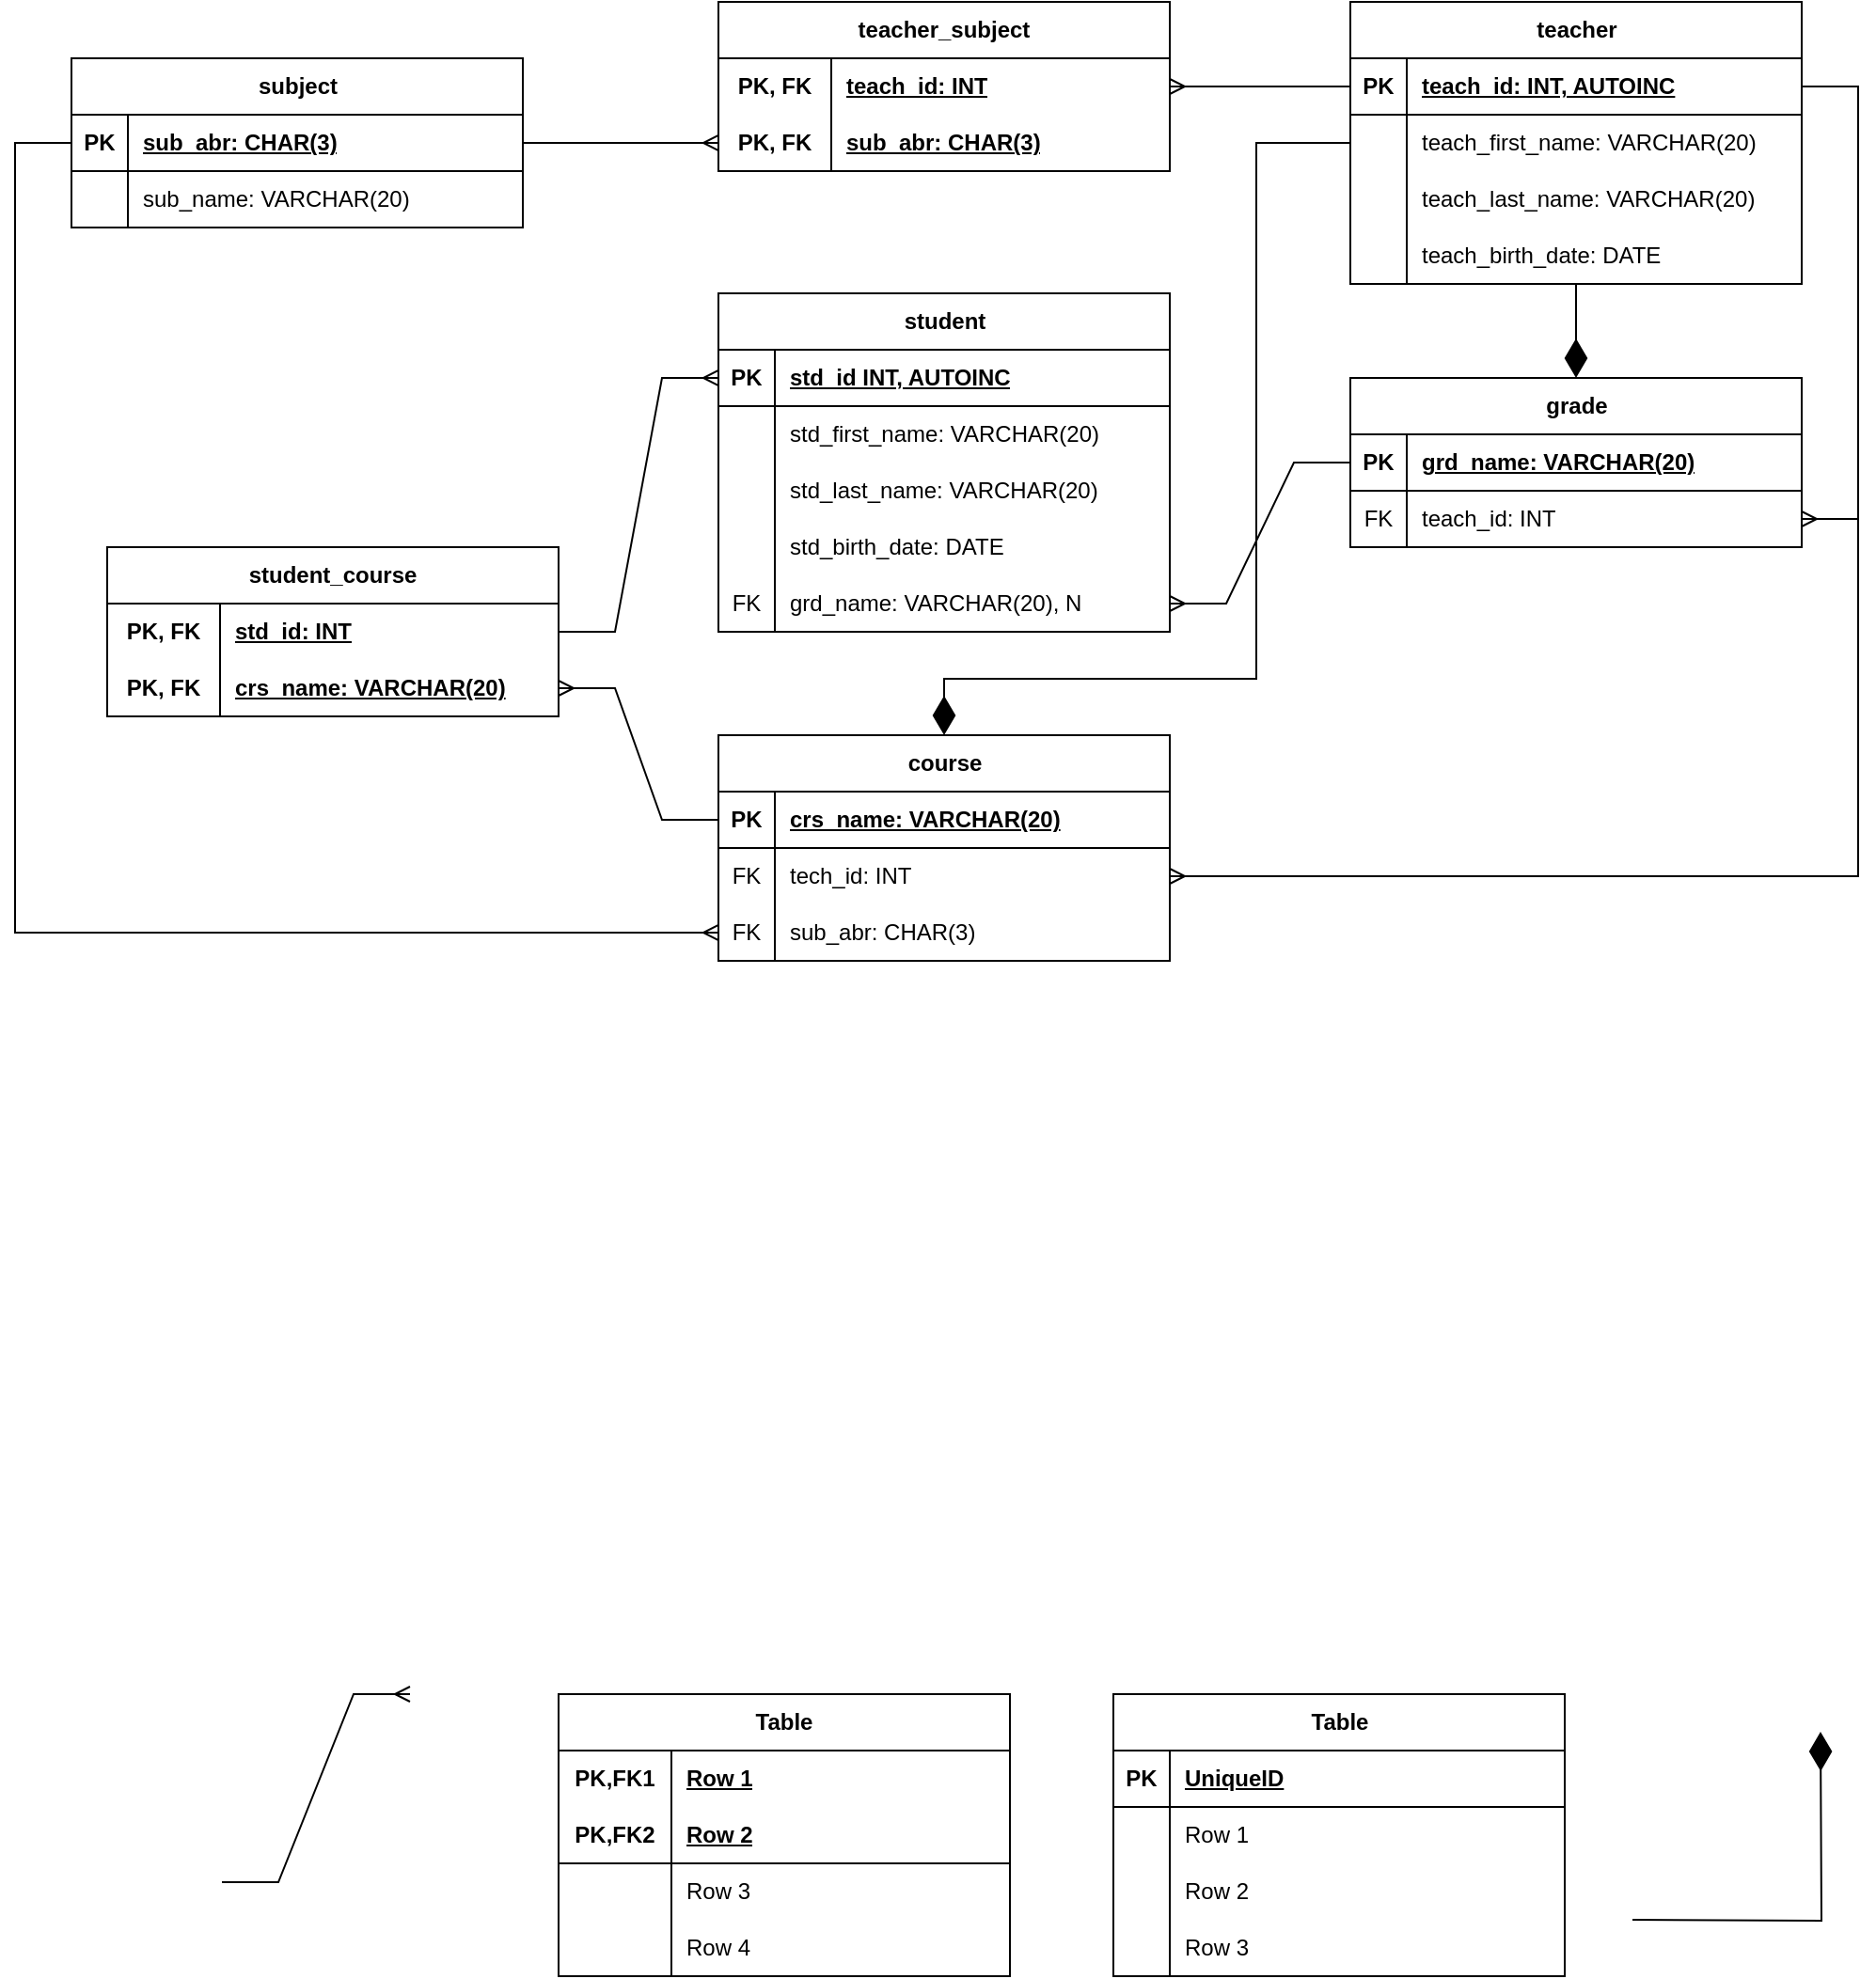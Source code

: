 <mxfile version="26.2.13" pages="2">
  <diagram name="Page-1" id="uVbfW8zAR3SXv6K0_aAH">
    <mxGraphModel dx="1775" dy="617" grid="1" gridSize="10" guides="1" tooltips="1" connect="1" arrows="1" fold="1" page="1" pageScale="1" pageWidth="827" pageHeight="1169" math="0" shadow="0">
      <root>
        <mxCell id="0" />
        <mxCell id="1" parent="0" />
        <mxCell id="D4-Rcmt18i8r5Oidv26W-1" value="Table" style="shape=table;startSize=30;container=1;collapsible=1;childLayout=tableLayout;fixedRows=1;rowLines=0;fontStyle=1;align=center;resizeLast=1;html=1;" vertex="1" parent="1">
          <mxGeometry x="504" y="980" width="240" height="150" as="geometry" />
        </mxCell>
        <mxCell id="D4-Rcmt18i8r5Oidv26W-2" value="" style="shape=tableRow;horizontal=0;startSize=0;swimlaneHead=0;swimlaneBody=0;fillColor=none;collapsible=0;dropTarget=0;points=[[0,0.5],[1,0.5]];portConstraint=eastwest;top=0;left=0;right=0;bottom=1;" vertex="1" parent="D4-Rcmt18i8r5Oidv26W-1">
          <mxGeometry y="30" width="240" height="30" as="geometry" />
        </mxCell>
        <mxCell id="D4-Rcmt18i8r5Oidv26W-3" value="PK" style="shape=partialRectangle;connectable=0;fillColor=none;top=0;left=0;bottom=0;right=0;fontStyle=1;overflow=hidden;whiteSpace=wrap;html=1;" vertex="1" parent="D4-Rcmt18i8r5Oidv26W-2">
          <mxGeometry width="30" height="30" as="geometry">
            <mxRectangle width="30" height="30" as="alternateBounds" />
          </mxGeometry>
        </mxCell>
        <mxCell id="D4-Rcmt18i8r5Oidv26W-4" value="UniqueID" style="shape=partialRectangle;connectable=0;fillColor=none;top=0;left=0;bottom=0;right=0;align=left;spacingLeft=6;fontStyle=5;overflow=hidden;whiteSpace=wrap;html=1;" vertex="1" parent="D4-Rcmt18i8r5Oidv26W-2">
          <mxGeometry x="30" width="210" height="30" as="geometry">
            <mxRectangle width="210" height="30" as="alternateBounds" />
          </mxGeometry>
        </mxCell>
        <mxCell id="D4-Rcmt18i8r5Oidv26W-5" value="" style="shape=tableRow;horizontal=0;startSize=0;swimlaneHead=0;swimlaneBody=0;fillColor=none;collapsible=0;dropTarget=0;points=[[0,0.5],[1,0.5]];portConstraint=eastwest;top=0;left=0;right=0;bottom=0;" vertex="1" parent="D4-Rcmt18i8r5Oidv26W-1">
          <mxGeometry y="60" width="240" height="30" as="geometry" />
        </mxCell>
        <mxCell id="D4-Rcmt18i8r5Oidv26W-6" value="" style="shape=partialRectangle;connectable=0;fillColor=none;top=0;left=0;bottom=0;right=0;editable=1;overflow=hidden;whiteSpace=wrap;html=1;" vertex="1" parent="D4-Rcmt18i8r5Oidv26W-5">
          <mxGeometry width="30" height="30" as="geometry">
            <mxRectangle width="30" height="30" as="alternateBounds" />
          </mxGeometry>
        </mxCell>
        <mxCell id="D4-Rcmt18i8r5Oidv26W-7" value="Row 1" style="shape=partialRectangle;connectable=0;fillColor=none;top=0;left=0;bottom=0;right=0;align=left;spacingLeft=6;overflow=hidden;whiteSpace=wrap;html=1;" vertex="1" parent="D4-Rcmt18i8r5Oidv26W-5">
          <mxGeometry x="30" width="210" height="30" as="geometry">
            <mxRectangle width="210" height="30" as="alternateBounds" />
          </mxGeometry>
        </mxCell>
        <mxCell id="D4-Rcmt18i8r5Oidv26W-8" value="" style="shape=tableRow;horizontal=0;startSize=0;swimlaneHead=0;swimlaneBody=0;fillColor=none;collapsible=0;dropTarget=0;points=[[0,0.5],[1,0.5]];portConstraint=eastwest;top=0;left=0;right=0;bottom=0;" vertex="1" parent="D4-Rcmt18i8r5Oidv26W-1">
          <mxGeometry y="90" width="240" height="30" as="geometry" />
        </mxCell>
        <mxCell id="D4-Rcmt18i8r5Oidv26W-9" value="" style="shape=partialRectangle;connectable=0;fillColor=none;top=0;left=0;bottom=0;right=0;editable=1;overflow=hidden;whiteSpace=wrap;html=1;" vertex="1" parent="D4-Rcmt18i8r5Oidv26W-8">
          <mxGeometry width="30" height="30" as="geometry">
            <mxRectangle width="30" height="30" as="alternateBounds" />
          </mxGeometry>
        </mxCell>
        <mxCell id="D4-Rcmt18i8r5Oidv26W-10" value="Row 2" style="shape=partialRectangle;connectable=0;fillColor=none;top=0;left=0;bottom=0;right=0;align=left;spacingLeft=6;overflow=hidden;whiteSpace=wrap;html=1;" vertex="1" parent="D4-Rcmt18i8r5Oidv26W-8">
          <mxGeometry x="30" width="210" height="30" as="geometry">
            <mxRectangle width="210" height="30" as="alternateBounds" />
          </mxGeometry>
        </mxCell>
        <mxCell id="D4-Rcmt18i8r5Oidv26W-11" value="" style="shape=tableRow;horizontal=0;startSize=0;swimlaneHead=0;swimlaneBody=0;fillColor=none;collapsible=0;dropTarget=0;points=[[0,0.5],[1,0.5]];portConstraint=eastwest;top=0;left=0;right=0;bottom=0;" vertex="1" parent="D4-Rcmt18i8r5Oidv26W-1">
          <mxGeometry y="120" width="240" height="30" as="geometry" />
        </mxCell>
        <mxCell id="D4-Rcmt18i8r5Oidv26W-12" value="" style="shape=partialRectangle;connectable=0;fillColor=none;top=0;left=0;bottom=0;right=0;editable=1;overflow=hidden;whiteSpace=wrap;html=1;" vertex="1" parent="D4-Rcmt18i8r5Oidv26W-11">
          <mxGeometry width="30" height="30" as="geometry">
            <mxRectangle width="30" height="30" as="alternateBounds" />
          </mxGeometry>
        </mxCell>
        <mxCell id="D4-Rcmt18i8r5Oidv26W-13" value="Row 3" style="shape=partialRectangle;connectable=0;fillColor=none;top=0;left=0;bottom=0;right=0;align=left;spacingLeft=6;overflow=hidden;whiteSpace=wrap;html=1;" vertex="1" parent="D4-Rcmt18i8r5Oidv26W-11">
          <mxGeometry x="30" width="210" height="30" as="geometry">
            <mxRectangle width="210" height="30" as="alternateBounds" />
          </mxGeometry>
        </mxCell>
        <mxCell id="D4-Rcmt18i8r5Oidv26W-14" value="subject" style="shape=table;startSize=30;container=1;collapsible=1;childLayout=tableLayout;fixedRows=1;rowLines=0;fontStyle=1;align=center;resizeLast=1;html=1;" vertex="1" parent="1">
          <mxGeometry x="-50" y="110" width="240" height="90" as="geometry" />
        </mxCell>
        <mxCell id="D4-Rcmt18i8r5Oidv26W-15" value="" style="shape=tableRow;horizontal=0;startSize=0;swimlaneHead=0;swimlaneBody=0;fillColor=none;collapsible=0;dropTarget=0;points=[[0,0.5],[1,0.5]];portConstraint=eastwest;top=0;left=0;right=0;bottom=1;" vertex="1" parent="D4-Rcmt18i8r5Oidv26W-14">
          <mxGeometry y="30" width="240" height="30" as="geometry" />
        </mxCell>
        <mxCell id="D4-Rcmt18i8r5Oidv26W-16" value="PK" style="shape=partialRectangle;connectable=0;fillColor=none;top=0;left=0;bottom=0;right=0;fontStyle=1;overflow=hidden;whiteSpace=wrap;html=1;" vertex="1" parent="D4-Rcmt18i8r5Oidv26W-15">
          <mxGeometry width="30" height="30" as="geometry">
            <mxRectangle width="30" height="30" as="alternateBounds" />
          </mxGeometry>
        </mxCell>
        <mxCell id="D4-Rcmt18i8r5Oidv26W-17" value="sub_abr: CHAR(3)" style="shape=partialRectangle;connectable=0;fillColor=none;top=0;left=0;bottom=0;right=0;align=left;spacingLeft=6;fontStyle=5;overflow=hidden;whiteSpace=wrap;html=1;" vertex="1" parent="D4-Rcmt18i8r5Oidv26W-15">
          <mxGeometry x="30" width="210" height="30" as="geometry">
            <mxRectangle width="210" height="30" as="alternateBounds" />
          </mxGeometry>
        </mxCell>
        <mxCell id="D4-Rcmt18i8r5Oidv26W-18" value="" style="shape=tableRow;horizontal=0;startSize=0;swimlaneHead=0;swimlaneBody=0;fillColor=none;collapsible=0;dropTarget=0;points=[[0,0.5],[1,0.5]];portConstraint=eastwest;top=0;left=0;right=0;bottom=0;" vertex="1" parent="D4-Rcmt18i8r5Oidv26W-14">
          <mxGeometry y="60" width="240" height="30" as="geometry" />
        </mxCell>
        <mxCell id="D4-Rcmt18i8r5Oidv26W-19" value="" style="shape=partialRectangle;connectable=0;fillColor=none;top=0;left=0;bottom=0;right=0;editable=1;overflow=hidden;whiteSpace=wrap;html=1;" vertex="1" parent="D4-Rcmt18i8r5Oidv26W-18">
          <mxGeometry width="30" height="30" as="geometry">
            <mxRectangle width="30" height="30" as="alternateBounds" />
          </mxGeometry>
        </mxCell>
        <mxCell id="D4-Rcmt18i8r5Oidv26W-20" value="sub_name: VARCHAR(20)" style="shape=partialRectangle;connectable=0;fillColor=none;top=0;left=0;bottom=0;right=0;align=left;spacingLeft=6;overflow=hidden;whiteSpace=wrap;html=1;" vertex="1" parent="D4-Rcmt18i8r5Oidv26W-18">
          <mxGeometry x="30" width="210" height="30" as="geometry">
            <mxRectangle width="210" height="30" as="alternateBounds" />
          </mxGeometry>
        </mxCell>
        <mxCell id="D4-Rcmt18i8r5Oidv26W-27" value="teacher" style="shape=table;startSize=30;container=1;collapsible=1;childLayout=tableLayout;fixedRows=1;rowLines=0;fontStyle=1;align=center;resizeLast=1;html=1;" vertex="1" parent="1">
          <mxGeometry x="630" y="80" width="240" height="150" as="geometry" />
        </mxCell>
        <mxCell id="D4-Rcmt18i8r5Oidv26W-28" value="" style="shape=tableRow;horizontal=0;startSize=0;swimlaneHead=0;swimlaneBody=0;fillColor=none;collapsible=0;dropTarget=0;points=[[0,0.5],[1,0.5]];portConstraint=eastwest;top=0;left=0;right=0;bottom=1;" vertex="1" parent="D4-Rcmt18i8r5Oidv26W-27">
          <mxGeometry y="30" width="240" height="30" as="geometry" />
        </mxCell>
        <mxCell id="D4-Rcmt18i8r5Oidv26W-29" value="PK" style="shape=partialRectangle;connectable=0;fillColor=none;top=0;left=0;bottom=0;right=0;fontStyle=1;overflow=hidden;whiteSpace=wrap;html=1;" vertex="1" parent="D4-Rcmt18i8r5Oidv26W-28">
          <mxGeometry width="30" height="30" as="geometry">
            <mxRectangle width="30" height="30" as="alternateBounds" />
          </mxGeometry>
        </mxCell>
        <mxCell id="D4-Rcmt18i8r5Oidv26W-30" value="teach_id: INT, AUTOINC" style="shape=partialRectangle;connectable=0;fillColor=none;top=0;left=0;bottom=0;right=0;align=left;spacingLeft=6;fontStyle=5;overflow=hidden;whiteSpace=wrap;html=1;" vertex="1" parent="D4-Rcmt18i8r5Oidv26W-28">
          <mxGeometry x="30" width="210" height="30" as="geometry">
            <mxRectangle width="210" height="30" as="alternateBounds" />
          </mxGeometry>
        </mxCell>
        <mxCell id="D4-Rcmt18i8r5Oidv26W-31" value="" style="shape=tableRow;horizontal=0;startSize=0;swimlaneHead=0;swimlaneBody=0;fillColor=none;collapsible=0;dropTarget=0;points=[[0,0.5],[1,0.5]];portConstraint=eastwest;top=0;left=0;right=0;bottom=0;" vertex="1" parent="D4-Rcmt18i8r5Oidv26W-27">
          <mxGeometry y="60" width="240" height="30" as="geometry" />
        </mxCell>
        <mxCell id="D4-Rcmt18i8r5Oidv26W-32" value="" style="shape=partialRectangle;connectable=0;fillColor=none;top=0;left=0;bottom=0;right=0;editable=1;overflow=hidden;whiteSpace=wrap;html=1;" vertex="1" parent="D4-Rcmt18i8r5Oidv26W-31">
          <mxGeometry width="30" height="30" as="geometry">
            <mxRectangle width="30" height="30" as="alternateBounds" />
          </mxGeometry>
        </mxCell>
        <mxCell id="D4-Rcmt18i8r5Oidv26W-33" value="teach_first_name: VARCHAR(20)" style="shape=partialRectangle;connectable=0;fillColor=none;top=0;left=0;bottom=0;right=0;align=left;spacingLeft=6;overflow=hidden;whiteSpace=wrap;html=1;" vertex="1" parent="D4-Rcmt18i8r5Oidv26W-31">
          <mxGeometry x="30" width="210" height="30" as="geometry">
            <mxRectangle width="210" height="30" as="alternateBounds" />
          </mxGeometry>
        </mxCell>
        <mxCell id="D4-Rcmt18i8r5Oidv26W-34" value="" style="shape=tableRow;horizontal=0;startSize=0;swimlaneHead=0;swimlaneBody=0;fillColor=none;collapsible=0;dropTarget=0;points=[[0,0.5],[1,0.5]];portConstraint=eastwest;top=0;left=0;right=0;bottom=0;" vertex="1" parent="D4-Rcmt18i8r5Oidv26W-27">
          <mxGeometry y="90" width="240" height="30" as="geometry" />
        </mxCell>
        <mxCell id="D4-Rcmt18i8r5Oidv26W-35" value="" style="shape=partialRectangle;connectable=0;fillColor=none;top=0;left=0;bottom=0;right=0;editable=1;overflow=hidden;whiteSpace=wrap;html=1;" vertex="1" parent="D4-Rcmt18i8r5Oidv26W-34">
          <mxGeometry width="30" height="30" as="geometry">
            <mxRectangle width="30" height="30" as="alternateBounds" />
          </mxGeometry>
        </mxCell>
        <mxCell id="D4-Rcmt18i8r5Oidv26W-36" value="teach_last_name: VARCHAR(20)" style="shape=partialRectangle;connectable=0;fillColor=none;top=0;left=0;bottom=0;right=0;align=left;spacingLeft=6;overflow=hidden;whiteSpace=wrap;html=1;" vertex="1" parent="D4-Rcmt18i8r5Oidv26W-34">
          <mxGeometry x="30" width="210" height="30" as="geometry">
            <mxRectangle width="210" height="30" as="alternateBounds" />
          </mxGeometry>
        </mxCell>
        <mxCell id="D4-Rcmt18i8r5Oidv26W-37" value="" style="shape=tableRow;horizontal=0;startSize=0;swimlaneHead=0;swimlaneBody=0;fillColor=none;collapsible=0;dropTarget=0;points=[[0,0.5],[1,0.5]];portConstraint=eastwest;top=0;left=0;right=0;bottom=0;" vertex="1" parent="D4-Rcmt18i8r5Oidv26W-27">
          <mxGeometry y="120" width="240" height="30" as="geometry" />
        </mxCell>
        <mxCell id="D4-Rcmt18i8r5Oidv26W-38" value="" style="shape=partialRectangle;connectable=0;fillColor=none;top=0;left=0;bottom=0;right=0;editable=1;overflow=hidden;whiteSpace=wrap;html=1;" vertex="1" parent="D4-Rcmt18i8r5Oidv26W-37">
          <mxGeometry width="30" height="30" as="geometry">
            <mxRectangle width="30" height="30" as="alternateBounds" />
          </mxGeometry>
        </mxCell>
        <mxCell id="D4-Rcmt18i8r5Oidv26W-39" value="teach_birth_date: DATE" style="shape=partialRectangle;connectable=0;fillColor=none;top=0;left=0;bottom=0;right=0;align=left;spacingLeft=6;overflow=hidden;whiteSpace=wrap;html=1;" vertex="1" parent="D4-Rcmt18i8r5Oidv26W-37">
          <mxGeometry x="30" width="210" height="30" as="geometry">
            <mxRectangle width="210" height="30" as="alternateBounds" />
          </mxGeometry>
        </mxCell>
        <mxCell id="D4-Rcmt18i8r5Oidv26W-40" value="Table" style="shape=table;startSize=30;container=1;collapsible=1;childLayout=tableLayout;fixedRows=1;rowLines=0;fontStyle=1;align=center;resizeLast=1;html=1;whiteSpace=wrap;" vertex="1" parent="1">
          <mxGeometry x="209" y="980" width="240" height="150" as="geometry" />
        </mxCell>
        <mxCell id="D4-Rcmt18i8r5Oidv26W-41" value="" style="shape=tableRow;horizontal=0;startSize=0;swimlaneHead=0;swimlaneBody=0;fillColor=none;collapsible=0;dropTarget=0;points=[[0,0.5],[1,0.5]];portConstraint=eastwest;top=0;left=0;right=0;bottom=0;html=1;" vertex="1" parent="D4-Rcmt18i8r5Oidv26W-40">
          <mxGeometry y="30" width="240" height="30" as="geometry" />
        </mxCell>
        <mxCell id="D4-Rcmt18i8r5Oidv26W-42" value="PK,FK1" style="shape=partialRectangle;connectable=0;fillColor=none;top=0;left=0;bottom=0;right=0;fontStyle=1;overflow=hidden;html=1;whiteSpace=wrap;" vertex="1" parent="D4-Rcmt18i8r5Oidv26W-41">
          <mxGeometry width="60" height="30" as="geometry">
            <mxRectangle width="60" height="30" as="alternateBounds" />
          </mxGeometry>
        </mxCell>
        <mxCell id="D4-Rcmt18i8r5Oidv26W-43" value="Row 1" style="shape=partialRectangle;connectable=0;fillColor=none;top=0;left=0;bottom=0;right=0;align=left;spacingLeft=6;fontStyle=5;overflow=hidden;html=1;whiteSpace=wrap;" vertex="1" parent="D4-Rcmt18i8r5Oidv26W-41">
          <mxGeometry x="60" width="180" height="30" as="geometry">
            <mxRectangle width="180" height="30" as="alternateBounds" />
          </mxGeometry>
        </mxCell>
        <mxCell id="D4-Rcmt18i8r5Oidv26W-44" value="" style="shape=tableRow;horizontal=0;startSize=0;swimlaneHead=0;swimlaneBody=0;fillColor=none;collapsible=0;dropTarget=0;points=[[0,0.5],[1,0.5]];portConstraint=eastwest;top=0;left=0;right=0;bottom=1;html=1;" vertex="1" parent="D4-Rcmt18i8r5Oidv26W-40">
          <mxGeometry y="60" width="240" height="30" as="geometry" />
        </mxCell>
        <mxCell id="D4-Rcmt18i8r5Oidv26W-45" value="PK,FK2" style="shape=partialRectangle;connectable=0;fillColor=none;top=0;left=0;bottom=0;right=0;fontStyle=1;overflow=hidden;html=1;whiteSpace=wrap;" vertex="1" parent="D4-Rcmt18i8r5Oidv26W-44">
          <mxGeometry width="60" height="30" as="geometry">
            <mxRectangle width="60" height="30" as="alternateBounds" />
          </mxGeometry>
        </mxCell>
        <mxCell id="D4-Rcmt18i8r5Oidv26W-46" value="Row 2" style="shape=partialRectangle;connectable=0;fillColor=none;top=0;left=0;bottom=0;right=0;align=left;spacingLeft=6;fontStyle=5;overflow=hidden;html=1;whiteSpace=wrap;" vertex="1" parent="D4-Rcmt18i8r5Oidv26W-44">
          <mxGeometry x="60" width="180" height="30" as="geometry">
            <mxRectangle width="180" height="30" as="alternateBounds" />
          </mxGeometry>
        </mxCell>
        <mxCell id="D4-Rcmt18i8r5Oidv26W-47" value="" style="shape=tableRow;horizontal=0;startSize=0;swimlaneHead=0;swimlaneBody=0;fillColor=none;collapsible=0;dropTarget=0;points=[[0,0.5],[1,0.5]];portConstraint=eastwest;top=0;left=0;right=0;bottom=0;html=1;" vertex="1" parent="D4-Rcmt18i8r5Oidv26W-40">
          <mxGeometry y="90" width="240" height="30" as="geometry" />
        </mxCell>
        <mxCell id="D4-Rcmt18i8r5Oidv26W-48" value="" style="shape=partialRectangle;connectable=0;fillColor=none;top=0;left=0;bottom=0;right=0;editable=1;overflow=hidden;html=1;whiteSpace=wrap;" vertex="1" parent="D4-Rcmt18i8r5Oidv26W-47">
          <mxGeometry width="60" height="30" as="geometry">
            <mxRectangle width="60" height="30" as="alternateBounds" />
          </mxGeometry>
        </mxCell>
        <mxCell id="D4-Rcmt18i8r5Oidv26W-49" value="Row 3" style="shape=partialRectangle;connectable=0;fillColor=none;top=0;left=0;bottom=0;right=0;align=left;spacingLeft=6;overflow=hidden;html=1;whiteSpace=wrap;" vertex="1" parent="D4-Rcmt18i8r5Oidv26W-47">
          <mxGeometry x="60" width="180" height="30" as="geometry">
            <mxRectangle width="180" height="30" as="alternateBounds" />
          </mxGeometry>
        </mxCell>
        <mxCell id="D4-Rcmt18i8r5Oidv26W-50" value="" style="shape=tableRow;horizontal=0;startSize=0;swimlaneHead=0;swimlaneBody=0;fillColor=none;collapsible=0;dropTarget=0;points=[[0,0.5],[1,0.5]];portConstraint=eastwest;top=0;left=0;right=0;bottom=0;html=1;" vertex="1" parent="D4-Rcmt18i8r5Oidv26W-40">
          <mxGeometry y="120" width="240" height="30" as="geometry" />
        </mxCell>
        <mxCell id="D4-Rcmt18i8r5Oidv26W-51" value="" style="shape=partialRectangle;connectable=0;fillColor=none;top=0;left=0;bottom=0;right=0;editable=1;overflow=hidden;html=1;whiteSpace=wrap;" vertex="1" parent="D4-Rcmt18i8r5Oidv26W-50">
          <mxGeometry width="60" height="30" as="geometry">
            <mxRectangle width="60" height="30" as="alternateBounds" />
          </mxGeometry>
        </mxCell>
        <mxCell id="D4-Rcmt18i8r5Oidv26W-52" value="Row 4" style="shape=partialRectangle;connectable=0;fillColor=none;top=0;left=0;bottom=0;right=0;align=left;spacingLeft=6;overflow=hidden;html=1;whiteSpace=wrap;" vertex="1" parent="D4-Rcmt18i8r5Oidv26W-50">
          <mxGeometry x="60" width="180" height="30" as="geometry">
            <mxRectangle width="180" height="30" as="alternateBounds" />
          </mxGeometry>
        </mxCell>
        <mxCell id="D4-Rcmt18i8r5Oidv26W-53" value="teacher_subject" style="shape=table;startSize=30;container=1;collapsible=1;childLayout=tableLayout;fixedRows=1;rowLines=0;fontStyle=1;align=center;resizeLast=1;html=1;whiteSpace=wrap;" vertex="1" parent="1">
          <mxGeometry x="294" y="80" width="240" height="90" as="geometry" />
        </mxCell>
        <mxCell id="D4-Rcmt18i8r5Oidv26W-54" value="" style="shape=tableRow;horizontal=0;startSize=0;swimlaneHead=0;swimlaneBody=0;fillColor=none;collapsible=0;dropTarget=0;points=[[0,0.5],[1,0.5]];portConstraint=eastwest;top=0;left=0;right=0;bottom=0;html=1;" vertex="1" parent="D4-Rcmt18i8r5Oidv26W-53">
          <mxGeometry y="30" width="240" height="30" as="geometry" />
        </mxCell>
        <mxCell id="D4-Rcmt18i8r5Oidv26W-55" value="PK, FK" style="shape=partialRectangle;connectable=0;fillColor=none;top=0;left=0;bottom=0;right=0;fontStyle=1;overflow=hidden;html=1;whiteSpace=wrap;" vertex="1" parent="D4-Rcmt18i8r5Oidv26W-54">
          <mxGeometry width="60" height="30" as="geometry">
            <mxRectangle width="60" height="30" as="alternateBounds" />
          </mxGeometry>
        </mxCell>
        <mxCell id="D4-Rcmt18i8r5Oidv26W-56" value="teach_id: INT" style="shape=partialRectangle;connectable=0;fillColor=none;top=0;left=0;bottom=0;right=0;align=left;spacingLeft=6;fontStyle=5;overflow=hidden;html=1;whiteSpace=wrap;" vertex="1" parent="D4-Rcmt18i8r5Oidv26W-54">
          <mxGeometry x="60" width="180" height="30" as="geometry">
            <mxRectangle width="180" height="30" as="alternateBounds" />
          </mxGeometry>
        </mxCell>
        <mxCell id="D4-Rcmt18i8r5Oidv26W-57" value="" style="shape=tableRow;horizontal=0;startSize=0;swimlaneHead=0;swimlaneBody=0;fillColor=none;collapsible=0;dropTarget=0;points=[[0,0.5],[1,0.5]];portConstraint=eastwest;top=0;left=0;right=0;bottom=1;html=1;" vertex="1" parent="D4-Rcmt18i8r5Oidv26W-53">
          <mxGeometry y="60" width="240" height="30" as="geometry" />
        </mxCell>
        <mxCell id="D4-Rcmt18i8r5Oidv26W-58" value="PK, FK" style="shape=partialRectangle;connectable=0;fillColor=none;top=0;left=0;bottom=0;right=0;fontStyle=1;overflow=hidden;html=1;whiteSpace=wrap;" vertex="1" parent="D4-Rcmt18i8r5Oidv26W-57">
          <mxGeometry width="60" height="30" as="geometry">
            <mxRectangle width="60" height="30" as="alternateBounds" />
          </mxGeometry>
        </mxCell>
        <mxCell id="D4-Rcmt18i8r5Oidv26W-59" value="sub_abr: CHAR(3)" style="shape=partialRectangle;connectable=0;fillColor=none;top=0;left=0;bottom=0;right=0;align=left;spacingLeft=6;fontStyle=5;overflow=hidden;html=1;whiteSpace=wrap;" vertex="1" parent="D4-Rcmt18i8r5Oidv26W-57">
          <mxGeometry x="60" width="180" height="30" as="geometry">
            <mxRectangle width="180" height="30" as="alternateBounds" />
          </mxGeometry>
        </mxCell>
        <mxCell id="D4-Rcmt18i8r5Oidv26W-66" value="" style="edgeStyle=entityRelationEdgeStyle;fontSize=12;html=1;endArrow=ERmany;rounded=0;" edge="1" parent="1" source="D4-Rcmt18i8r5Oidv26W-28" target="D4-Rcmt18i8r5Oidv26W-54">
          <mxGeometry width="100" height="100" relative="1" as="geometry">
            <mxPoint x="440" y="440" as="sourcePoint" />
            <mxPoint x="540" y="340" as="targetPoint" />
          </mxGeometry>
        </mxCell>
        <mxCell id="D4-Rcmt18i8r5Oidv26W-67" value="" style="edgeStyle=entityRelationEdgeStyle;fontSize=12;html=1;endArrow=ERmany;rounded=0;" edge="1" parent="1" source="D4-Rcmt18i8r5Oidv26W-15" target="D4-Rcmt18i8r5Oidv26W-57">
          <mxGeometry width="100" height="100" relative="1" as="geometry">
            <mxPoint x="170" y="380" as="sourcePoint" />
            <mxPoint x="270" y="280" as="targetPoint" />
          </mxGeometry>
        </mxCell>
        <mxCell id="D4-Rcmt18i8r5Oidv26W-68" value="" style="edgeStyle=entityRelationEdgeStyle;fontSize=12;html=1;endArrow=ERmany;rounded=0;" edge="1" parent="1">
          <mxGeometry width="100" height="100" relative="1" as="geometry">
            <mxPoint x="30" y="1080" as="sourcePoint" />
            <mxPoint x="130" y="980" as="targetPoint" />
            <Array as="points">
              <mxPoint x="111" y="970" />
            </Array>
          </mxGeometry>
        </mxCell>
        <mxCell id="D4-Rcmt18i8r5Oidv26W-69" value="grade" style="shape=table;startSize=30;container=1;collapsible=1;childLayout=tableLayout;fixedRows=1;rowLines=0;fontStyle=1;align=center;resizeLast=1;html=1;" vertex="1" parent="1">
          <mxGeometry x="630" y="280" width="240" height="90" as="geometry" />
        </mxCell>
        <mxCell id="D4-Rcmt18i8r5Oidv26W-70" value="" style="shape=tableRow;horizontal=0;startSize=0;swimlaneHead=0;swimlaneBody=0;fillColor=none;collapsible=0;dropTarget=0;points=[[0,0.5],[1,0.5]];portConstraint=eastwest;top=0;left=0;right=0;bottom=1;" vertex="1" parent="D4-Rcmt18i8r5Oidv26W-69">
          <mxGeometry y="30" width="240" height="30" as="geometry" />
        </mxCell>
        <mxCell id="D4-Rcmt18i8r5Oidv26W-71" value="PK" style="shape=partialRectangle;connectable=0;fillColor=none;top=0;left=0;bottom=0;right=0;fontStyle=1;overflow=hidden;whiteSpace=wrap;html=1;" vertex="1" parent="D4-Rcmt18i8r5Oidv26W-70">
          <mxGeometry width="30" height="30" as="geometry">
            <mxRectangle width="30" height="30" as="alternateBounds" />
          </mxGeometry>
        </mxCell>
        <mxCell id="D4-Rcmt18i8r5Oidv26W-72" value="grd_name: VARCHAR(20)" style="shape=partialRectangle;connectable=0;fillColor=none;top=0;left=0;bottom=0;right=0;align=left;spacingLeft=6;fontStyle=5;overflow=hidden;whiteSpace=wrap;html=1;" vertex="1" parent="D4-Rcmt18i8r5Oidv26W-70">
          <mxGeometry x="30" width="210" height="30" as="geometry">
            <mxRectangle width="210" height="30" as="alternateBounds" />
          </mxGeometry>
        </mxCell>
        <mxCell id="D4-Rcmt18i8r5Oidv26W-73" value="" style="shape=tableRow;horizontal=0;startSize=0;swimlaneHead=0;swimlaneBody=0;fillColor=none;collapsible=0;dropTarget=0;points=[[0,0.5],[1,0.5]];portConstraint=eastwest;top=0;left=0;right=0;bottom=0;" vertex="1" parent="D4-Rcmt18i8r5Oidv26W-69">
          <mxGeometry y="60" width="240" height="30" as="geometry" />
        </mxCell>
        <mxCell id="D4-Rcmt18i8r5Oidv26W-74" value="FK" style="shape=partialRectangle;connectable=0;fillColor=none;top=0;left=0;bottom=0;right=0;editable=1;overflow=hidden;whiteSpace=wrap;html=1;" vertex="1" parent="D4-Rcmt18i8r5Oidv26W-73">
          <mxGeometry width="30" height="30" as="geometry">
            <mxRectangle width="30" height="30" as="alternateBounds" />
          </mxGeometry>
        </mxCell>
        <mxCell id="D4-Rcmt18i8r5Oidv26W-75" value="teach_id: INT" style="shape=partialRectangle;connectable=0;fillColor=none;top=0;left=0;bottom=0;right=0;align=left;spacingLeft=6;overflow=hidden;whiteSpace=wrap;html=1;" vertex="1" parent="D4-Rcmt18i8r5Oidv26W-73">
          <mxGeometry x="30" width="210" height="30" as="geometry">
            <mxRectangle width="210" height="30" as="alternateBounds" />
          </mxGeometry>
        </mxCell>
        <mxCell id="D4-Rcmt18i8r5Oidv26W-82" value="" style="edgeStyle=entityRelationEdgeStyle;fontSize=12;html=1;endArrow=ERmany;rounded=0;" edge="1" parent="1" source="D4-Rcmt18i8r5Oidv26W-28" target="D4-Rcmt18i8r5Oidv26W-73">
          <mxGeometry width="100" height="100" relative="1" as="geometry">
            <mxPoint x="680" y="530" as="sourcePoint" />
            <mxPoint x="780" y="430" as="targetPoint" />
            <Array as="points">
              <mxPoint x="761" y="420" />
            </Array>
          </mxGeometry>
        </mxCell>
        <mxCell id="D4-Rcmt18i8r5Oidv26W-84" value="" style="edgeStyle=orthogonalEdgeStyle;fontSize=12;html=1;endArrow=diamondThin;rounded=0;endFill=1;endSize=18;startSize=6;jumpSize=6;targetPerimeterSpacing=0;strokeColor=light-dark(#000000,#0000FF);" edge="1" parent="1">
          <mxGeometry width="100" height="100" relative="1" as="geometry">
            <mxPoint x="780" y="1100" as="sourcePoint" />
            <mxPoint x="880" y="1000" as="targetPoint" />
          </mxGeometry>
        </mxCell>
        <mxCell id="D4-Rcmt18i8r5Oidv26W-86" value="" style="edgeStyle=orthogonalEdgeStyle;fontSize=12;html=1;endArrow=diamondThin;rounded=0;endFill=1;endSize=18;startSize=6;jumpSize=6;targetPerimeterSpacing=0;strokeColor=light-dark(#000000,#0000FF);" edge="1" parent="1" source="D4-Rcmt18i8r5Oidv26W-27" target="D4-Rcmt18i8r5Oidv26W-69">
          <mxGeometry width="100" height="100" relative="1" as="geometry">
            <mxPoint x="540" y="540" as="sourcePoint" />
            <mxPoint x="640" y="440" as="targetPoint" />
          </mxGeometry>
        </mxCell>
        <mxCell id="D4-Rcmt18i8r5Oidv26W-88" value="student" style="shape=table;startSize=30;container=1;collapsible=1;childLayout=tableLayout;fixedRows=1;rowLines=0;fontStyle=1;align=center;resizeLast=1;html=1;" vertex="1" parent="1">
          <mxGeometry x="294" y="235" width="240" height="180" as="geometry" />
        </mxCell>
        <mxCell id="D4-Rcmt18i8r5Oidv26W-89" value="" style="shape=tableRow;horizontal=0;startSize=0;swimlaneHead=0;swimlaneBody=0;fillColor=none;collapsible=0;dropTarget=0;points=[[0,0.5],[1,0.5]];portConstraint=eastwest;top=0;left=0;right=0;bottom=1;" vertex="1" parent="D4-Rcmt18i8r5Oidv26W-88">
          <mxGeometry y="30" width="240" height="30" as="geometry" />
        </mxCell>
        <mxCell id="D4-Rcmt18i8r5Oidv26W-90" value="PK" style="shape=partialRectangle;connectable=0;fillColor=none;top=0;left=0;bottom=0;right=0;fontStyle=1;overflow=hidden;whiteSpace=wrap;html=1;" vertex="1" parent="D4-Rcmt18i8r5Oidv26W-89">
          <mxGeometry width="30" height="30" as="geometry">
            <mxRectangle width="30" height="30" as="alternateBounds" />
          </mxGeometry>
        </mxCell>
        <mxCell id="D4-Rcmt18i8r5Oidv26W-91" value="std_id INT, AUTOINC" style="shape=partialRectangle;connectable=0;fillColor=none;top=0;left=0;bottom=0;right=0;align=left;spacingLeft=6;fontStyle=5;overflow=hidden;whiteSpace=wrap;html=1;" vertex="1" parent="D4-Rcmt18i8r5Oidv26W-89">
          <mxGeometry x="30" width="210" height="30" as="geometry">
            <mxRectangle width="210" height="30" as="alternateBounds" />
          </mxGeometry>
        </mxCell>
        <mxCell id="D4-Rcmt18i8r5Oidv26W-92" value="" style="shape=tableRow;horizontal=0;startSize=0;swimlaneHead=0;swimlaneBody=0;fillColor=none;collapsible=0;dropTarget=0;points=[[0,0.5],[1,0.5]];portConstraint=eastwest;top=0;left=0;right=0;bottom=0;" vertex="1" parent="D4-Rcmt18i8r5Oidv26W-88">
          <mxGeometry y="60" width="240" height="30" as="geometry" />
        </mxCell>
        <mxCell id="D4-Rcmt18i8r5Oidv26W-93" value="" style="shape=partialRectangle;connectable=0;fillColor=none;top=0;left=0;bottom=0;right=0;editable=1;overflow=hidden;whiteSpace=wrap;html=1;" vertex="1" parent="D4-Rcmt18i8r5Oidv26W-92">
          <mxGeometry width="30" height="30" as="geometry">
            <mxRectangle width="30" height="30" as="alternateBounds" />
          </mxGeometry>
        </mxCell>
        <mxCell id="D4-Rcmt18i8r5Oidv26W-94" value="std_first_name: VARCHAR(20)" style="shape=partialRectangle;connectable=0;fillColor=none;top=0;left=0;bottom=0;right=0;align=left;spacingLeft=6;overflow=hidden;whiteSpace=wrap;html=1;" vertex="1" parent="D4-Rcmt18i8r5Oidv26W-92">
          <mxGeometry x="30" width="210" height="30" as="geometry">
            <mxRectangle width="210" height="30" as="alternateBounds" />
          </mxGeometry>
        </mxCell>
        <mxCell id="D4-Rcmt18i8r5Oidv26W-95" value="" style="shape=tableRow;horizontal=0;startSize=0;swimlaneHead=0;swimlaneBody=0;fillColor=none;collapsible=0;dropTarget=0;points=[[0,0.5],[1,0.5]];portConstraint=eastwest;top=0;left=0;right=0;bottom=0;" vertex="1" parent="D4-Rcmt18i8r5Oidv26W-88">
          <mxGeometry y="90" width="240" height="30" as="geometry" />
        </mxCell>
        <mxCell id="D4-Rcmt18i8r5Oidv26W-96" value="" style="shape=partialRectangle;connectable=0;fillColor=none;top=0;left=0;bottom=0;right=0;editable=1;overflow=hidden;whiteSpace=wrap;html=1;" vertex="1" parent="D4-Rcmt18i8r5Oidv26W-95">
          <mxGeometry width="30" height="30" as="geometry">
            <mxRectangle width="30" height="30" as="alternateBounds" />
          </mxGeometry>
        </mxCell>
        <mxCell id="D4-Rcmt18i8r5Oidv26W-97" value="std_last_name: VARCHAR(20)" style="shape=partialRectangle;connectable=0;fillColor=none;top=0;left=0;bottom=0;right=0;align=left;spacingLeft=6;overflow=hidden;whiteSpace=wrap;html=1;" vertex="1" parent="D4-Rcmt18i8r5Oidv26W-95">
          <mxGeometry x="30" width="210" height="30" as="geometry">
            <mxRectangle width="210" height="30" as="alternateBounds" />
          </mxGeometry>
        </mxCell>
        <mxCell id="D4-Rcmt18i8r5Oidv26W-98" value="" style="shape=tableRow;horizontal=0;startSize=0;swimlaneHead=0;swimlaneBody=0;fillColor=none;collapsible=0;dropTarget=0;points=[[0,0.5],[1,0.5]];portConstraint=eastwest;top=0;left=0;right=0;bottom=0;" vertex="1" parent="D4-Rcmt18i8r5Oidv26W-88">
          <mxGeometry y="120" width="240" height="30" as="geometry" />
        </mxCell>
        <mxCell id="D4-Rcmt18i8r5Oidv26W-99" value="" style="shape=partialRectangle;connectable=0;fillColor=none;top=0;left=0;bottom=0;right=0;editable=1;overflow=hidden;whiteSpace=wrap;html=1;" vertex="1" parent="D4-Rcmt18i8r5Oidv26W-98">
          <mxGeometry width="30" height="30" as="geometry">
            <mxRectangle width="30" height="30" as="alternateBounds" />
          </mxGeometry>
        </mxCell>
        <mxCell id="D4-Rcmt18i8r5Oidv26W-100" value="std_birth_date: DATE" style="shape=partialRectangle;connectable=0;fillColor=none;top=0;left=0;bottom=0;right=0;align=left;spacingLeft=6;overflow=hidden;whiteSpace=wrap;html=1;" vertex="1" parent="D4-Rcmt18i8r5Oidv26W-98">
          <mxGeometry x="30" width="210" height="30" as="geometry">
            <mxRectangle width="210" height="30" as="alternateBounds" />
          </mxGeometry>
        </mxCell>
        <mxCell id="D4-Rcmt18i8r5Oidv26W-101" value="" style="shape=tableRow;horizontal=0;startSize=0;swimlaneHead=0;swimlaneBody=0;fillColor=none;collapsible=0;dropTarget=0;points=[[0,0.5],[1,0.5]];portConstraint=eastwest;top=0;left=0;right=0;bottom=0;" vertex="1" parent="D4-Rcmt18i8r5Oidv26W-88">
          <mxGeometry y="150" width="240" height="30" as="geometry" />
        </mxCell>
        <mxCell id="D4-Rcmt18i8r5Oidv26W-102" value="FK" style="shape=partialRectangle;connectable=0;fillColor=none;top=0;left=0;bottom=0;right=0;editable=1;overflow=hidden;whiteSpace=wrap;html=1;" vertex="1" parent="D4-Rcmt18i8r5Oidv26W-101">
          <mxGeometry width="30" height="30" as="geometry">
            <mxRectangle width="30" height="30" as="alternateBounds" />
          </mxGeometry>
        </mxCell>
        <mxCell id="D4-Rcmt18i8r5Oidv26W-103" value="grd_name: VARCHAR(20), N" style="shape=partialRectangle;connectable=0;fillColor=none;top=0;left=0;bottom=0;right=0;align=left;spacingLeft=6;overflow=hidden;whiteSpace=wrap;html=1;" vertex="1" parent="D4-Rcmt18i8r5Oidv26W-101">
          <mxGeometry x="30" width="210" height="30" as="geometry">
            <mxRectangle width="210" height="30" as="alternateBounds" />
          </mxGeometry>
        </mxCell>
        <mxCell id="D4-Rcmt18i8r5Oidv26W-104" value="" style="edgeStyle=entityRelationEdgeStyle;fontSize=12;html=1;endArrow=ERmany;rounded=0;" edge="1" parent="1" source="D4-Rcmt18i8r5Oidv26W-70" target="D4-Rcmt18i8r5Oidv26W-101">
          <mxGeometry width="100" height="100" relative="1" as="geometry">
            <mxPoint x="309" y="520" as="sourcePoint" />
            <mxPoint x="409" y="420" as="targetPoint" />
            <Array as="points">
              <mxPoint x="390" y="410" />
            </Array>
          </mxGeometry>
        </mxCell>
        <mxCell id="D4-Rcmt18i8r5Oidv26W-105" value="course" style="shape=table;startSize=30;container=1;collapsible=1;childLayout=tableLayout;fixedRows=1;rowLines=0;fontStyle=1;align=center;resizeLast=1;html=1;" vertex="1" parent="1">
          <mxGeometry x="294" y="470" width="240" height="120" as="geometry" />
        </mxCell>
        <mxCell id="D4-Rcmt18i8r5Oidv26W-106" value="" style="shape=tableRow;horizontal=0;startSize=0;swimlaneHead=0;swimlaneBody=0;fillColor=none;collapsible=0;dropTarget=0;points=[[0,0.5],[1,0.5]];portConstraint=eastwest;top=0;left=0;right=0;bottom=1;" vertex="1" parent="D4-Rcmt18i8r5Oidv26W-105">
          <mxGeometry y="30" width="240" height="30" as="geometry" />
        </mxCell>
        <mxCell id="D4-Rcmt18i8r5Oidv26W-107" value="PK" style="shape=partialRectangle;connectable=0;fillColor=none;top=0;left=0;bottom=0;right=0;fontStyle=1;overflow=hidden;whiteSpace=wrap;html=1;" vertex="1" parent="D4-Rcmt18i8r5Oidv26W-106">
          <mxGeometry width="30" height="30" as="geometry">
            <mxRectangle width="30" height="30" as="alternateBounds" />
          </mxGeometry>
        </mxCell>
        <mxCell id="D4-Rcmt18i8r5Oidv26W-108" value="crs_name: VARCHAR(20)" style="shape=partialRectangle;connectable=0;fillColor=none;top=0;left=0;bottom=0;right=0;align=left;spacingLeft=6;fontStyle=5;overflow=hidden;whiteSpace=wrap;html=1;" vertex="1" parent="D4-Rcmt18i8r5Oidv26W-106">
          <mxGeometry x="30" width="210" height="30" as="geometry">
            <mxRectangle width="210" height="30" as="alternateBounds" />
          </mxGeometry>
        </mxCell>
        <mxCell id="D4-Rcmt18i8r5Oidv26W-109" value="" style="shape=tableRow;horizontal=0;startSize=0;swimlaneHead=0;swimlaneBody=0;fillColor=none;collapsible=0;dropTarget=0;points=[[0,0.5],[1,0.5]];portConstraint=eastwest;top=0;left=0;right=0;bottom=0;" vertex="1" parent="D4-Rcmt18i8r5Oidv26W-105">
          <mxGeometry y="60" width="240" height="30" as="geometry" />
        </mxCell>
        <mxCell id="D4-Rcmt18i8r5Oidv26W-110" value="FK" style="shape=partialRectangle;connectable=0;fillColor=none;top=0;left=0;bottom=0;right=0;editable=1;overflow=hidden;whiteSpace=wrap;html=1;" vertex="1" parent="D4-Rcmt18i8r5Oidv26W-109">
          <mxGeometry width="30" height="30" as="geometry">
            <mxRectangle width="30" height="30" as="alternateBounds" />
          </mxGeometry>
        </mxCell>
        <mxCell id="D4-Rcmt18i8r5Oidv26W-111" value="tech_id: INT" style="shape=partialRectangle;connectable=0;fillColor=none;top=0;left=0;bottom=0;right=0;align=left;spacingLeft=6;overflow=hidden;whiteSpace=wrap;html=1;" vertex="1" parent="D4-Rcmt18i8r5Oidv26W-109">
          <mxGeometry x="30" width="210" height="30" as="geometry">
            <mxRectangle width="210" height="30" as="alternateBounds" />
          </mxGeometry>
        </mxCell>
        <mxCell id="D4-Rcmt18i8r5Oidv26W-112" value="" style="shape=tableRow;horizontal=0;startSize=0;swimlaneHead=0;swimlaneBody=0;fillColor=none;collapsible=0;dropTarget=0;points=[[0,0.5],[1,0.5]];portConstraint=eastwest;top=0;left=0;right=0;bottom=0;" vertex="1" parent="D4-Rcmt18i8r5Oidv26W-105">
          <mxGeometry y="90" width="240" height="30" as="geometry" />
        </mxCell>
        <mxCell id="D4-Rcmt18i8r5Oidv26W-113" value="FK" style="shape=partialRectangle;connectable=0;fillColor=none;top=0;left=0;bottom=0;right=0;editable=1;overflow=hidden;whiteSpace=wrap;html=1;" vertex="1" parent="D4-Rcmt18i8r5Oidv26W-112">
          <mxGeometry width="30" height="30" as="geometry">
            <mxRectangle width="30" height="30" as="alternateBounds" />
          </mxGeometry>
        </mxCell>
        <mxCell id="D4-Rcmt18i8r5Oidv26W-114" value="sub_abr: CHAR(3)" style="shape=partialRectangle;connectable=0;fillColor=none;top=0;left=0;bottom=0;right=0;align=left;spacingLeft=6;overflow=hidden;whiteSpace=wrap;html=1;" vertex="1" parent="D4-Rcmt18i8r5Oidv26W-112">
          <mxGeometry x="30" width="210" height="30" as="geometry">
            <mxRectangle width="210" height="30" as="alternateBounds" />
          </mxGeometry>
        </mxCell>
        <mxCell id="D4-Rcmt18i8r5Oidv26W-118" value="" style="edgeStyle=orthogonalEdgeStyle;fontSize=12;html=1;endArrow=ERmany;rounded=0;" edge="1" parent="1" source="D4-Rcmt18i8r5Oidv26W-28" target="D4-Rcmt18i8r5Oidv26W-109">
          <mxGeometry width="100" height="100" relative="1" as="geometry">
            <mxPoint x="770" y="560" as="sourcePoint" />
            <mxPoint x="690" y="500" as="targetPoint" />
            <Array as="points">
              <mxPoint x="900" y="125" />
              <mxPoint x="900" y="545" />
            </Array>
          </mxGeometry>
        </mxCell>
        <mxCell id="D4-Rcmt18i8r5Oidv26W-119" value="" style="edgeStyle=orthogonalEdgeStyle;fontSize=12;html=1;endArrow=ERmany;rounded=0;" edge="1" parent="1" source="D4-Rcmt18i8r5Oidv26W-15" target="D4-Rcmt18i8r5Oidv26W-112">
          <mxGeometry width="100" height="100" relative="1" as="geometry">
            <mxPoint x="40" y="710" as="sourcePoint" />
            <mxPoint x="140" y="610" as="targetPoint" />
            <Array as="points">
              <mxPoint x="-80" y="155" />
              <mxPoint x="-80" y="575" />
            </Array>
          </mxGeometry>
        </mxCell>
        <mxCell id="D4-Rcmt18i8r5Oidv26W-120" value="student_course" style="shape=table;startSize=30;container=1;collapsible=1;childLayout=tableLayout;fixedRows=1;rowLines=0;fontStyle=1;align=center;resizeLast=1;html=1;whiteSpace=wrap;" vertex="1" parent="1">
          <mxGeometry x="-31" y="370" width="240" height="90" as="geometry" />
        </mxCell>
        <mxCell id="D4-Rcmt18i8r5Oidv26W-121" value="" style="shape=tableRow;horizontal=0;startSize=0;swimlaneHead=0;swimlaneBody=0;fillColor=none;collapsible=0;dropTarget=0;points=[[0,0.5],[1,0.5]];portConstraint=eastwest;top=0;left=0;right=0;bottom=0;html=1;" vertex="1" parent="D4-Rcmt18i8r5Oidv26W-120">
          <mxGeometry y="30" width="240" height="30" as="geometry" />
        </mxCell>
        <mxCell id="D4-Rcmt18i8r5Oidv26W-122" value="PK, FK" style="shape=partialRectangle;connectable=0;fillColor=none;top=0;left=0;bottom=0;right=0;fontStyle=1;overflow=hidden;html=1;whiteSpace=wrap;" vertex="1" parent="D4-Rcmt18i8r5Oidv26W-121">
          <mxGeometry width="60" height="30" as="geometry">
            <mxRectangle width="60" height="30" as="alternateBounds" />
          </mxGeometry>
        </mxCell>
        <mxCell id="D4-Rcmt18i8r5Oidv26W-123" value="std_id: INT" style="shape=partialRectangle;connectable=0;fillColor=none;top=0;left=0;bottom=0;right=0;align=left;spacingLeft=6;fontStyle=5;overflow=hidden;html=1;whiteSpace=wrap;" vertex="1" parent="D4-Rcmt18i8r5Oidv26W-121">
          <mxGeometry x="60" width="180" height="30" as="geometry">
            <mxRectangle width="180" height="30" as="alternateBounds" />
          </mxGeometry>
        </mxCell>
        <mxCell id="D4-Rcmt18i8r5Oidv26W-124" value="" style="shape=tableRow;horizontal=0;startSize=0;swimlaneHead=0;swimlaneBody=0;fillColor=none;collapsible=0;dropTarget=0;points=[[0,0.5],[1,0.5]];portConstraint=eastwest;top=0;left=0;right=0;bottom=1;html=1;" vertex="1" parent="D4-Rcmt18i8r5Oidv26W-120">
          <mxGeometry y="60" width="240" height="30" as="geometry" />
        </mxCell>
        <mxCell id="D4-Rcmt18i8r5Oidv26W-125" value="PK, FK" style="shape=partialRectangle;connectable=0;fillColor=none;top=0;left=0;bottom=0;right=0;fontStyle=1;overflow=hidden;html=1;whiteSpace=wrap;" vertex="1" parent="D4-Rcmt18i8r5Oidv26W-124">
          <mxGeometry width="60" height="30" as="geometry">
            <mxRectangle width="60" height="30" as="alternateBounds" />
          </mxGeometry>
        </mxCell>
        <mxCell id="D4-Rcmt18i8r5Oidv26W-126" value="crs_name: VARCHAR(20)" style="shape=partialRectangle;connectable=0;fillColor=none;top=0;left=0;bottom=0;right=0;align=left;spacingLeft=6;fontStyle=5;overflow=hidden;html=1;whiteSpace=wrap;" vertex="1" parent="D4-Rcmt18i8r5Oidv26W-124">
          <mxGeometry x="60" width="180" height="30" as="geometry">
            <mxRectangle width="180" height="30" as="alternateBounds" />
          </mxGeometry>
        </mxCell>
        <mxCell id="D4-Rcmt18i8r5Oidv26W-133" value="" style="edgeStyle=entityRelationEdgeStyle;fontSize=12;html=1;endArrow=ERmany;rounded=0;" edge="1" parent="1" source="D4-Rcmt18i8r5Oidv26W-106" target="D4-Rcmt18i8r5Oidv26W-124">
          <mxGeometry width="100" height="100" relative="1" as="geometry">
            <mxPoint x="130" y="570" as="sourcePoint" />
            <mxPoint x="230" y="470" as="targetPoint" />
            <Array as="points">
              <mxPoint x="211" y="460" />
            </Array>
          </mxGeometry>
        </mxCell>
        <mxCell id="D4-Rcmt18i8r5Oidv26W-134" value="" style="edgeStyle=entityRelationEdgeStyle;fontSize=12;html=1;endArrow=ERmany;rounded=0;" edge="1" parent="1" source="D4-Rcmt18i8r5Oidv26W-121" target="D4-Rcmt18i8r5Oidv26W-89">
          <mxGeometry width="100" height="100" relative="1" as="geometry">
            <mxPoint x="140" y="335" as="sourcePoint" />
            <mxPoint x="240" y="235" as="targetPoint" />
            <Array as="points">
              <mxPoint x="221" y="225" />
            </Array>
          </mxGeometry>
        </mxCell>
        <mxCell id="D4-Rcmt18i8r5Oidv26W-135" value="" style="edgeStyle=orthogonalEdgeStyle;fontSize=12;html=1;endArrow=diamondThin;rounded=0;endFill=1;endSize=18;startSize=6;jumpSize=6;targetPerimeterSpacing=0;strokeColor=light-dark(#000000,#0000FF);" edge="1" parent="1" source="D4-Rcmt18i8r5Oidv26W-27" target="D4-Rcmt18i8r5Oidv26W-105">
          <mxGeometry width="100" height="100" relative="1" as="geometry">
            <mxPoint x="640" y="500" as="sourcePoint" />
            <mxPoint x="740" y="400" as="targetPoint" />
            <Array as="points">
              <mxPoint x="580" y="155" />
              <mxPoint x="580" y="440" />
              <mxPoint x="414" y="440" />
            </Array>
          </mxGeometry>
        </mxCell>
      </root>
    </mxGraphModel>
  </diagram>
  <diagram name="Page-2" id="mKkX9pfow50Z6SopRbE7">
    <mxGraphModel dx="1775" dy="617" grid="1" gridSize="10" guides="1" tooltips="1" connect="1" arrows="1" fold="1" page="1" pageScale="1" pageWidth="827" pageHeight="1169" math="0" shadow="0">
      <root>
        <mxCell id="wab0sw5qsWarD4iR8Ead-0" />
        <mxCell id="wab0sw5qsWarD4iR8Ead-1" parent="wab0sw5qsWarD4iR8Ead-0" />
        <mxCell id="wab0sw5qsWarD4iR8Ead-68" value="student" style="shape=table;startSize=30;container=1;collapsible=1;childLayout=tableLayout;fixedRows=1;rowLines=0;fontStyle=1;align=center;resizeLast=1;html=1;" vertex="1" parent="wab0sw5qsWarD4iR8Ead-1">
          <mxGeometry x="-50" y="40" width="240" height="180" as="geometry" />
        </mxCell>
        <mxCell id="wab0sw5qsWarD4iR8Ead-69" value="" style="shape=tableRow;horizontal=0;startSize=0;swimlaneHead=0;swimlaneBody=0;fillColor=none;collapsible=0;dropTarget=0;points=[[0,0.5],[1,0.5]];portConstraint=eastwest;top=0;left=0;right=0;bottom=1;" vertex="1" parent="wab0sw5qsWarD4iR8Ead-68">
          <mxGeometry y="30" width="240" height="30" as="geometry" />
        </mxCell>
        <mxCell id="wab0sw5qsWarD4iR8Ead-70" value="PK" style="shape=partialRectangle;connectable=0;fillColor=none;top=0;left=0;bottom=0;right=0;fontStyle=1;overflow=hidden;whiteSpace=wrap;html=1;" vertex="1" parent="wab0sw5qsWarD4iR8Ead-69">
          <mxGeometry width="30" height="30" as="geometry">
            <mxRectangle width="30" height="30" as="alternateBounds" />
          </mxGeometry>
        </mxCell>
        <mxCell id="wab0sw5qsWarD4iR8Ead-71" value="std_id INT, AUTOINC" style="shape=partialRectangle;connectable=0;fillColor=none;top=0;left=0;bottom=0;right=0;align=left;spacingLeft=6;fontStyle=5;overflow=hidden;whiteSpace=wrap;html=1;" vertex="1" parent="wab0sw5qsWarD4iR8Ead-69">
          <mxGeometry x="30" width="210" height="30" as="geometry">
            <mxRectangle width="210" height="30" as="alternateBounds" />
          </mxGeometry>
        </mxCell>
        <mxCell id="wab0sw5qsWarD4iR8Ead-72" value="" style="shape=tableRow;horizontal=0;startSize=0;swimlaneHead=0;swimlaneBody=0;fillColor=none;collapsible=0;dropTarget=0;points=[[0,0.5],[1,0.5]];portConstraint=eastwest;top=0;left=0;right=0;bottom=0;" vertex="1" parent="wab0sw5qsWarD4iR8Ead-68">
          <mxGeometry y="60" width="240" height="30" as="geometry" />
        </mxCell>
        <mxCell id="wab0sw5qsWarD4iR8Ead-73" value="" style="shape=partialRectangle;connectable=0;fillColor=none;top=0;left=0;bottom=0;right=0;editable=1;overflow=hidden;whiteSpace=wrap;html=1;" vertex="1" parent="wab0sw5qsWarD4iR8Ead-72">
          <mxGeometry width="30" height="30" as="geometry">
            <mxRectangle width="30" height="30" as="alternateBounds" />
          </mxGeometry>
        </mxCell>
        <mxCell id="wab0sw5qsWarD4iR8Ead-74" value="std_first_name: VARCHAR(20)" style="shape=partialRectangle;connectable=0;fillColor=none;top=0;left=0;bottom=0;right=0;align=left;spacingLeft=6;overflow=hidden;whiteSpace=wrap;html=1;" vertex="1" parent="wab0sw5qsWarD4iR8Ead-72">
          <mxGeometry x="30" width="210" height="30" as="geometry">
            <mxRectangle width="210" height="30" as="alternateBounds" />
          </mxGeometry>
        </mxCell>
        <mxCell id="wab0sw5qsWarD4iR8Ead-75" value="" style="shape=tableRow;horizontal=0;startSize=0;swimlaneHead=0;swimlaneBody=0;fillColor=none;collapsible=0;dropTarget=0;points=[[0,0.5],[1,0.5]];portConstraint=eastwest;top=0;left=0;right=0;bottom=0;" vertex="1" parent="wab0sw5qsWarD4iR8Ead-68">
          <mxGeometry y="90" width="240" height="30" as="geometry" />
        </mxCell>
        <mxCell id="wab0sw5qsWarD4iR8Ead-76" value="" style="shape=partialRectangle;connectable=0;fillColor=none;top=0;left=0;bottom=0;right=0;editable=1;overflow=hidden;whiteSpace=wrap;html=1;" vertex="1" parent="wab0sw5qsWarD4iR8Ead-75">
          <mxGeometry width="30" height="30" as="geometry">
            <mxRectangle width="30" height="30" as="alternateBounds" />
          </mxGeometry>
        </mxCell>
        <mxCell id="wab0sw5qsWarD4iR8Ead-77" value="std_last_name: VARCHAR(20)" style="shape=partialRectangle;connectable=0;fillColor=none;top=0;left=0;bottom=0;right=0;align=left;spacingLeft=6;overflow=hidden;whiteSpace=wrap;html=1;" vertex="1" parent="wab0sw5qsWarD4iR8Ead-75">
          <mxGeometry x="30" width="210" height="30" as="geometry">
            <mxRectangle width="210" height="30" as="alternateBounds" />
          </mxGeometry>
        </mxCell>
        <mxCell id="wab0sw5qsWarD4iR8Ead-78" value="" style="shape=tableRow;horizontal=0;startSize=0;swimlaneHead=0;swimlaneBody=0;fillColor=none;collapsible=0;dropTarget=0;points=[[0,0.5],[1,0.5]];portConstraint=eastwest;top=0;left=0;right=0;bottom=0;" vertex="1" parent="wab0sw5qsWarD4iR8Ead-68">
          <mxGeometry y="120" width="240" height="30" as="geometry" />
        </mxCell>
        <mxCell id="wab0sw5qsWarD4iR8Ead-79" value="" style="shape=partialRectangle;connectable=0;fillColor=none;top=0;left=0;bottom=0;right=0;editable=1;overflow=hidden;whiteSpace=wrap;html=1;" vertex="1" parent="wab0sw5qsWarD4iR8Ead-78">
          <mxGeometry width="30" height="30" as="geometry">
            <mxRectangle width="30" height="30" as="alternateBounds" />
          </mxGeometry>
        </mxCell>
        <mxCell id="wab0sw5qsWarD4iR8Ead-80" value="std_birth_date: DATE" style="shape=partialRectangle;connectable=0;fillColor=none;top=0;left=0;bottom=0;right=0;align=left;spacingLeft=6;overflow=hidden;whiteSpace=wrap;html=1;" vertex="1" parent="wab0sw5qsWarD4iR8Ead-78">
          <mxGeometry x="30" width="210" height="30" as="geometry">
            <mxRectangle width="210" height="30" as="alternateBounds" />
          </mxGeometry>
        </mxCell>
        <mxCell id="wab0sw5qsWarD4iR8Ead-81" value="" style="shape=tableRow;horizontal=0;startSize=0;swimlaneHead=0;swimlaneBody=0;fillColor=none;collapsible=0;dropTarget=0;points=[[0,0.5],[1,0.5]];portConstraint=eastwest;top=0;left=0;right=0;bottom=0;" vertex="1" parent="wab0sw5qsWarD4iR8Ead-68">
          <mxGeometry y="150" width="240" height="30" as="geometry" />
        </mxCell>
        <mxCell id="wab0sw5qsWarD4iR8Ead-82" value="FK" style="shape=partialRectangle;connectable=0;fillColor=none;top=0;left=0;bottom=0;right=0;editable=1;overflow=hidden;whiteSpace=wrap;html=1;" vertex="1" parent="wab0sw5qsWarD4iR8Ead-81">
          <mxGeometry width="30" height="30" as="geometry">
            <mxRectangle width="30" height="30" as="alternateBounds" />
          </mxGeometry>
        </mxCell>
        <mxCell id="wab0sw5qsWarD4iR8Ead-83" value="grd_name: VARCHAR(20), N" style="shape=partialRectangle;connectable=0;fillColor=none;top=0;left=0;bottom=0;right=0;align=left;spacingLeft=6;overflow=hidden;whiteSpace=wrap;html=1;" vertex="1" parent="wab0sw5qsWarD4iR8Ead-81">
          <mxGeometry x="30" width="210" height="30" as="geometry">
            <mxRectangle width="210" height="30" as="alternateBounds" />
          </mxGeometry>
        </mxCell>
        <mxCell id="wab0sw5qsWarD4iR8Ead-85" value="course" style="shape=table;startSize=30;container=1;collapsible=1;childLayout=tableLayout;fixedRows=1;rowLines=0;fontStyle=1;align=center;resizeLast=1;html=1;" vertex="1" parent="wab0sw5qsWarD4iR8Ead-1">
          <mxGeometry x="610" y="40" width="240" height="120" as="geometry" />
        </mxCell>
        <mxCell id="wab0sw5qsWarD4iR8Ead-86" value="" style="shape=tableRow;horizontal=0;startSize=0;swimlaneHead=0;swimlaneBody=0;fillColor=none;collapsible=0;dropTarget=0;points=[[0,0.5],[1,0.5]];portConstraint=eastwest;top=0;left=0;right=0;bottom=1;" vertex="1" parent="wab0sw5qsWarD4iR8Ead-85">
          <mxGeometry y="30" width="240" height="30" as="geometry" />
        </mxCell>
        <mxCell id="wab0sw5qsWarD4iR8Ead-87" value="PK" style="shape=partialRectangle;connectable=0;fillColor=none;top=0;left=0;bottom=0;right=0;fontStyle=1;overflow=hidden;whiteSpace=wrap;html=1;" vertex="1" parent="wab0sw5qsWarD4iR8Ead-86">
          <mxGeometry width="30" height="30" as="geometry">
            <mxRectangle width="30" height="30" as="alternateBounds" />
          </mxGeometry>
        </mxCell>
        <mxCell id="wab0sw5qsWarD4iR8Ead-88" value="crs_name: VARCHAR(20)" style="shape=partialRectangle;connectable=0;fillColor=none;top=0;left=0;bottom=0;right=0;align=left;spacingLeft=6;fontStyle=5;overflow=hidden;whiteSpace=wrap;html=1;" vertex="1" parent="wab0sw5qsWarD4iR8Ead-86">
          <mxGeometry x="30" width="210" height="30" as="geometry">
            <mxRectangle width="210" height="30" as="alternateBounds" />
          </mxGeometry>
        </mxCell>
        <mxCell id="wab0sw5qsWarD4iR8Ead-89" value="" style="shape=tableRow;horizontal=0;startSize=0;swimlaneHead=0;swimlaneBody=0;fillColor=none;collapsible=0;dropTarget=0;points=[[0,0.5],[1,0.5]];portConstraint=eastwest;top=0;left=0;right=0;bottom=0;" vertex="1" parent="wab0sw5qsWarD4iR8Ead-85">
          <mxGeometry y="60" width="240" height="30" as="geometry" />
        </mxCell>
        <mxCell id="wab0sw5qsWarD4iR8Ead-90" value="FK" style="shape=partialRectangle;connectable=0;fillColor=none;top=0;left=0;bottom=0;right=0;editable=1;overflow=hidden;whiteSpace=wrap;html=1;" vertex="1" parent="wab0sw5qsWarD4iR8Ead-89">
          <mxGeometry width="30" height="30" as="geometry">
            <mxRectangle width="30" height="30" as="alternateBounds" />
          </mxGeometry>
        </mxCell>
        <mxCell id="wab0sw5qsWarD4iR8Ead-91" value="tech_id: INT" style="shape=partialRectangle;connectable=0;fillColor=none;top=0;left=0;bottom=0;right=0;align=left;spacingLeft=6;overflow=hidden;whiteSpace=wrap;html=1;" vertex="1" parent="wab0sw5qsWarD4iR8Ead-89">
          <mxGeometry x="30" width="210" height="30" as="geometry">
            <mxRectangle width="210" height="30" as="alternateBounds" />
          </mxGeometry>
        </mxCell>
        <mxCell id="wab0sw5qsWarD4iR8Ead-92" value="" style="shape=tableRow;horizontal=0;startSize=0;swimlaneHead=0;swimlaneBody=0;fillColor=none;collapsible=0;dropTarget=0;points=[[0,0.5],[1,0.5]];portConstraint=eastwest;top=0;left=0;right=0;bottom=0;" vertex="1" parent="wab0sw5qsWarD4iR8Ead-85">
          <mxGeometry y="90" width="240" height="30" as="geometry" />
        </mxCell>
        <mxCell id="wab0sw5qsWarD4iR8Ead-93" value="FK" style="shape=partialRectangle;connectable=0;fillColor=none;top=0;left=0;bottom=0;right=0;editable=1;overflow=hidden;whiteSpace=wrap;html=1;" vertex="1" parent="wab0sw5qsWarD4iR8Ead-92">
          <mxGeometry width="30" height="30" as="geometry">
            <mxRectangle width="30" height="30" as="alternateBounds" />
          </mxGeometry>
        </mxCell>
        <mxCell id="wab0sw5qsWarD4iR8Ead-94" value="sub_abr: CHAR(3)" style="shape=partialRectangle;connectable=0;fillColor=none;top=0;left=0;bottom=0;right=0;align=left;spacingLeft=6;overflow=hidden;whiteSpace=wrap;html=1;" vertex="1" parent="wab0sw5qsWarD4iR8Ead-92">
          <mxGeometry x="30" width="210" height="30" as="geometry">
            <mxRectangle width="210" height="30" as="alternateBounds" />
          </mxGeometry>
        </mxCell>
        <mxCell id="bnJUN3CEpiaI-xplXK0W-0" value="lesson" style="shape=table;startSize=30;container=1;collapsible=1;childLayout=tableLayout;fixedRows=1;rowLines=0;fontStyle=1;align=center;resizeLast=1;html=1;whiteSpace=wrap;" vertex="1" parent="wab0sw5qsWarD4iR8Ead-1">
          <mxGeometry x="610" y="230" width="240" height="120" as="geometry" />
        </mxCell>
        <mxCell id="bnJUN3CEpiaI-xplXK0W-1" value="" style="shape=tableRow;horizontal=0;startSize=0;swimlaneHead=0;swimlaneBody=0;fillColor=none;collapsible=0;dropTarget=0;points=[[0,0.5],[1,0.5]];portConstraint=eastwest;top=0;left=0;right=0;bottom=0;html=1;" vertex="1" parent="bnJUN3CEpiaI-xplXK0W-0">
          <mxGeometry y="30" width="240" height="30" as="geometry" />
        </mxCell>
        <mxCell id="bnJUN3CEpiaI-xplXK0W-2" value="PK, FK" style="shape=partialRectangle;connectable=0;fillColor=none;top=0;left=0;bottom=0;right=0;fontStyle=1;overflow=hidden;html=1;whiteSpace=wrap;" vertex="1" parent="bnJUN3CEpiaI-xplXK0W-1">
          <mxGeometry width="60" height="30" as="geometry">
            <mxRectangle width="60" height="30" as="alternateBounds" />
          </mxGeometry>
        </mxCell>
        <mxCell id="bnJUN3CEpiaI-xplXK0W-3" value="crs_name: VARCHAR(20)" style="shape=partialRectangle;connectable=0;fillColor=none;top=0;left=0;bottom=0;right=0;align=left;spacingLeft=6;fontStyle=5;overflow=hidden;html=1;whiteSpace=wrap;" vertex="1" parent="bnJUN3CEpiaI-xplXK0W-1">
          <mxGeometry x="60" width="180" height="30" as="geometry">
            <mxRectangle width="180" height="30" as="alternateBounds" />
          </mxGeometry>
        </mxCell>
        <mxCell id="bnJUN3CEpiaI-xplXK0W-4" value="" style="shape=tableRow;horizontal=0;startSize=0;swimlaneHead=0;swimlaneBody=0;fillColor=none;collapsible=0;dropTarget=0;points=[[0,0.5],[1,0.5]];portConstraint=eastwest;top=0;left=0;right=0;bottom=1;html=1;" vertex="1" parent="bnJUN3CEpiaI-xplXK0W-0">
          <mxGeometry y="60" width="240" height="30" as="geometry" />
        </mxCell>
        <mxCell id="bnJUN3CEpiaI-xplXK0W-5" value="&lt;div&gt;PK2&lt;/div&gt;" style="shape=partialRectangle;connectable=0;fillColor=none;top=0;left=0;bottom=0;right=0;fontStyle=1;overflow=hidden;html=1;whiteSpace=wrap;" vertex="1" parent="bnJUN3CEpiaI-xplXK0W-4">
          <mxGeometry width="60" height="30" as="geometry">
            <mxRectangle width="60" height="30" as="alternateBounds" />
          </mxGeometry>
        </mxCell>
        <mxCell id="bnJUN3CEpiaI-xplXK0W-6" value="les_time: DATETIME" style="shape=partialRectangle;connectable=0;fillColor=none;top=0;left=0;bottom=0;right=0;align=left;spacingLeft=6;fontStyle=5;overflow=hidden;html=1;whiteSpace=wrap;" vertex="1" parent="bnJUN3CEpiaI-xplXK0W-4">
          <mxGeometry x="60" width="180" height="30" as="geometry">
            <mxRectangle width="180" height="30" as="alternateBounds" />
          </mxGeometry>
        </mxCell>
        <mxCell id="bnJUN3CEpiaI-xplXK0W-7" value="" style="shape=tableRow;horizontal=0;startSize=0;swimlaneHead=0;swimlaneBody=0;fillColor=none;collapsible=0;dropTarget=0;points=[[0,0.5],[1,0.5]];portConstraint=eastwest;top=0;left=0;right=0;bottom=0;html=1;" vertex="1" parent="bnJUN3CEpiaI-xplXK0W-0">
          <mxGeometry y="90" width="240" height="30" as="geometry" />
        </mxCell>
        <mxCell id="bnJUN3CEpiaI-xplXK0W-8" value="" style="shape=partialRectangle;connectable=0;fillColor=none;top=0;left=0;bottom=0;right=0;editable=1;overflow=hidden;html=1;whiteSpace=wrap;" vertex="1" parent="bnJUN3CEpiaI-xplXK0W-7">
          <mxGeometry width="60" height="30" as="geometry">
            <mxRectangle width="60" height="30" as="alternateBounds" />
          </mxGeometry>
        </mxCell>
        <mxCell id="bnJUN3CEpiaI-xplXK0W-9" value="les_topic: TEXT" style="shape=partialRectangle;connectable=0;fillColor=none;top=0;left=0;bottom=0;right=0;align=left;spacingLeft=6;overflow=hidden;html=1;whiteSpace=wrap;" vertex="1" parent="bnJUN3CEpiaI-xplXK0W-7">
          <mxGeometry x="60" width="180" height="30" as="geometry">
            <mxRectangle width="180" height="30" as="alternateBounds" />
          </mxGeometry>
        </mxCell>
        <mxCell id="bnJUN3CEpiaI-xplXK0W-16" value="" style="edgeStyle=entityRelationEdgeStyle;fontSize=12;html=1;endArrow=ERmany;rounded=0;" edge="1" parent="wab0sw5qsWarD4iR8Ead-1" source="wab0sw5qsWarD4iR8Ead-86" target="bnJUN3CEpiaI-xplXK0W-1">
          <mxGeometry width="100" height="100" relative="1" as="geometry">
            <mxPoint x="550" y="490" as="sourcePoint" />
            <mxPoint x="650" y="390" as="targetPoint" />
            <Array as="points">
              <mxPoint x="631" y="380" />
            </Array>
          </mxGeometry>
        </mxCell>
        <mxCell id="bnJUN3CEpiaI-xplXK0W-17" value="lesson_student" style="shape=table;startSize=30;container=1;collapsible=1;childLayout=tableLayout;fixedRows=1;rowLines=0;fontStyle=1;align=center;resizeLast=1;html=1;whiteSpace=wrap;" vertex="1" parent="wab0sw5qsWarD4iR8Ead-1">
          <mxGeometry x="280" y="90" width="240" height="160" as="geometry" />
        </mxCell>
        <mxCell id="bnJUN3CEpiaI-xplXK0W-18" value="" style="shape=tableRow;horizontal=0;startSize=0;swimlaneHead=0;swimlaneBody=0;fillColor=none;collapsible=0;dropTarget=0;points=[[0,0.5],[1,0.5]];portConstraint=eastwest;top=0;left=0;right=0;bottom=0;html=1;" vertex="1" parent="bnJUN3CEpiaI-xplXK0W-17">
          <mxGeometry y="30" width="240" height="30" as="geometry" />
        </mxCell>
        <mxCell id="bnJUN3CEpiaI-xplXK0W-19" value="PK, FK" style="shape=partialRectangle;connectable=0;fillColor=none;top=0;left=0;bottom=0;right=0;fontStyle=1;overflow=hidden;html=1;whiteSpace=wrap;" vertex="1" parent="bnJUN3CEpiaI-xplXK0W-18">
          <mxGeometry width="60" height="30" as="geometry">
            <mxRectangle width="60" height="30" as="alternateBounds" />
          </mxGeometry>
        </mxCell>
        <mxCell id="bnJUN3CEpiaI-xplXK0W-20" value="crs_name: VARCHAR(20)" style="shape=partialRectangle;connectable=0;fillColor=none;top=0;left=0;bottom=0;right=0;align=left;spacingLeft=6;fontStyle=5;overflow=hidden;html=1;whiteSpace=wrap;" vertex="1" parent="bnJUN3CEpiaI-xplXK0W-18">
          <mxGeometry x="60" width="180" height="30" as="geometry">
            <mxRectangle width="180" height="30" as="alternateBounds" />
          </mxGeometry>
        </mxCell>
        <mxCell id="bnJUN3CEpiaI-xplXK0W-30" value="" style="shape=tableRow;horizontal=0;startSize=0;swimlaneHead=0;swimlaneBody=0;fillColor=none;collapsible=0;dropTarget=0;points=[[0,0.5],[1,0.5]];portConstraint=eastwest;top=0;left=0;right=0;bottom=0;html=1;" vertex="1" parent="bnJUN3CEpiaI-xplXK0W-17">
          <mxGeometry y="60" width="240" height="30" as="geometry" />
        </mxCell>
        <mxCell id="bnJUN3CEpiaI-xplXK0W-31" value="PK, FK" style="shape=partialRectangle;connectable=0;fillColor=none;top=0;left=0;bottom=0;right=0;fontStyle=1;overflow=hidden;html=1;whiteSpace=wrap;" vertex="1" parent="bnJUN3CEpiaI-xplXK0W-30">
          <mxGeometry width="60" height="30" as="geometry">
            <mxRectangle width="60" height="30" as="alternateBounds" />
          </mxGeometry>
        </mxCell>
        <mxCell id="bnJUN3CEpiaI-xplXK0W-32" value="les_time: DATETIME" style="shape=partialRectangle;connectable=0;fillColor=none;top=0;left=0;bottom=0;right=0;align=left;spacingLeft=6;fontStyle=5;overflow=hidden;html=1;whiteSpace=wrap;" vertex="1" parent="bnJUN3CEpiaI-xplXK0W-30">
          <mxGeometry x="60" width="180" height="30" as="geometry">
            <mxRectangle width="180" height="30" as="alternateBounds" />
          </mxGeometry>
        </mxCell>
        <mxCell id="bnJUN3CEpiaI-xplXK0W-21" value="" style="shape=tableRow;horizontal=0;startSize=0;swimlaneHead=0;swimlaneBody=0;fillColor=none;collapsible=0;dropTarget=0;points=[[0,0.5],[1,0.5]];portConstraint=eastwest;top=0;left=0;right=0;bottom=1;html=1;" vertex="1" parent="bnJUN3CEpiaI-xplXK0W-17">
          <mxGeometry y="90" width="240" height="30" as="geometry" />
        </mxCell>
        <mxCell id="bnJUN3CEpiaI-xplXK0W-22" value="PK,FK2" style="shape=partialRectangle;connectable=0;fillColor=none;top=0;left=0;bottom=0;right=0;fontStyle=1;overflow=hidden;html=1;whiteSpace=wrap;" vertex="1" parent="bnJUN3CEpiaI-xplXK0W-21">
          <mxGeometry width="60" height="30" as="geometry">
            <mxRectangle width="60" height="30" as="alternateBounds" />
          </mxGeometry>
        </mxCell>
        <mxCell id="bnJUN3CEpiaI-xplXK0W-23" value="std_id: INT" style="shape=partialRectangle;connectable=0;fillColor=none;top=0;left=0;bottom=0;right=0;align=left;spacingLeft=6;fontStyle=5;overflow=hidden;html=1;whiteSpace=wrap;" vertex="1" parent="bnJUN3CEpiaI-xplXK0W-21">
          <mxGeometry x="60" width="180" height="30" as="geometry">
            <mxRectangle width="180" height="30" as="alternateBounds" />
          </mxGeometry>
        </mxCell>
        <mxCell id="bnJUN3CEpiaI-xplXK0W-24" value="" style="shape=tableRow;horizontal=0;startSize=0;swimlaneHead=0;swimlaneBody=0;fillColor=none;collapsible=0;dropTarget=0;points=[[0,0.5],[1,0.5]];portConstraint=eastwest;top=0;left=0;right=0;bottom=0;html=1;" vertex="1" parent="bnJUN3CEpiaI-xplXK0W-17">
          <mxGeometry y="120" width="240" height="40" as="geometry" />
        </mxCell>
        <mxCell id="bnJUN3CEpiaI-xplXK0W-25" value="" style="shape=partialRectangle;connectable=0;fillColor=none;top=0;left=0;bottom=0;right=0;editable=1;overflow=hidden;html=1;whiteSpace=wrap;" vertex="1" parent="bnJUN3CEpiaI-xplXK0W-24">
          <mxGeometry width="60" height="40" as="geometry">
            <mxRectangle width="60" height="40" as="alternateBounds" />
          </mxGeometry>
        </mxCell>
        <mxCell id="bnJUN3CEpiaI-xplXK0W-26" value="&lt;div&gt;les_std_present:&lt;/div&gt;&lt;div&gt;BOOLEAN = false&lt;br&gt;&lt;/div&gt;" style="shape=partialRectangle;connectable=0;fillColor=none;top=0;left=0;bottom=0;right=0;align=left;spacingLeft=6;overflow=hidden;html=1;whiteSpace=wrap;" vertex="1" parent="bnJUN3CEpiaI-xplXK0W-24">
          <mxGeometry x="60" width="180" height="40" as="geometry">
            <mxRectangle width="180" height="40" as="alternateBounds" />
          </mxGeometry>
        </mxCell>
        <mxCell id="bnJUN3CEpiaI-xplXK0W-33" value="" style="edgeStyle=entityRelationEdgeStyle;fontSize=12;html=1;endArrow=ERmany;rounded=0;" edge="1" parent="wab0sw5qsWarD4iR8Ead-1" source="bnJUN3CEpiaI-xplXK0W-0" target="bnJUN3CEpiaI-xplXK0W-17">
          <mxGeometry width="100" height="100" relative="1" as="geometry">
            <mxPoint x="360" y="420" as="sourcePoint" />
            <mxPoint x="460" y="320" as="targetPoint" />
            <Array as="points">
              <mxPoint x="441" y="310" />
            </Array>
          </mxGeometry>
        </mxCell>
        <mxCell id="bnJUN3CEpiaI-xplXK0W-34" value="" style="edgeStyle=entityRelationEdgeStyle;fontSize=12;html=1;endArrow=ERmany;rounded=0;" edge="1" parent="wab0sw5qsWarD4iR8Ead-1" source="wab0sw5qsWarD4iR8Ead-69" target="bnJUN3CEpiaI-xplXK0W-21">
          <mxGeometry width="100" height="100" relative="1" as="geometry">
            <mxPoint x="160" y="360" as="sourcePoint" />
            <mxPoint x="260" y="260" as="targetPoint" />
            <Array as="points">
              <mxPoint x="241" y="250" />
            </Array>
          </mxGeometry>
        </mxCell>
        <mxCell id="bnJUN3CEpiaI-xplXK0W-35" value="lesson_homework" style="shape=table;startSize=30;container=1;collapsible=1;childLayout=tableLayout;fixedRows=1;rowLines=0;fontStyle=1;align=center;resizeLast=1;html=1;whiteSpace=wrap;" vertex="1" parent="wab0sw5qsWarD4iR8Ead-1">
          <mxGeometry x="280" y="310" width="240" height="120" as="geometry" />
        </mxCell>
        <mxCell id="bnJUN3CEpiaI-xplXK0W-36" value="" style="shape=tableRow;horizontal=0;startSize=0;swimlaneHead=0;swimlaneBody=0;fillColor=none;collapsible=0;dropTarget=0;points=[[0,0.5],[1,0.5]];portConstraint=eastwest;top=0;left=0;right=0;bottom=0;html=1;" vertex="1" parent="bnJUN3CEpiaI-xplXK0W-35">
          <mxGeometry y="30" width="240" height="30" as="geometry" />
        </mxCell>
        <mxCell id="bnJUN3CEpiaI-xplXK0W-37" value="PK, FK" style="shape=partialRectangle;connectable=0;fillColor=none;top=0;left=0;bottom=0;right=0;fontStyle=1;overflow=hidden;html=1;whiteSpace=wrap;" vertex="1" parent="bnJUN3CEpiaI-xplXK0W-36">
          <mxGeometry width="60" height="30" as="geometry">
            <mxRectangle width="60" height="30" as="alternateBounds" />
          </mxGeometry>
        </mxCell>
        <mxCell id="bnJUN3CEpiaI-xplXK0W-38" value="crs_name: VARCHAR(20)" style="shape=partialRectangle;connectable=0;fillColor=none;top=0;left=0;bottom=0;right=0;align=left;spacingLeft=6;fontStyle=5;overflow=hidden;html=1;whiteSpace=wrap;" vertex="1" parent="bnJUN3CEpiaI-xplXK0W-36">
          <mxGeometry x="60" width="180" height="30" as="geometry">
            <mxRectangle width="180" height="30" as="alternateBounds" />
          </mxGeometry>
        </mxCell>
        <mxCell id="bnJUN3CEpiaI-xplXK0W-48" value="" style="shape=tableRow;horizontal=0;startSize=0;swimlaneHead=0;swimlaneBody=0;fillColor=none;collapsible=0;dropTarget=0;points=[[0,0.5],[1,0.5]];portConstraint=eastwest;top=0;left=0;right=0;bottom=0;html=1;" vertex="1" parent="bnJUN3CEpiaI-xplXK0W-35">
          <mxGeometry y="60" width="240" height="30" as="geometry" />
        </mxCell>
        <mxCell id="bnJUN3CEpiaI-xplXK0W-49" value="PK, FK" style="shape=partialRectangle;connectable=0;fillColor=none;top=0;left=0;bottom=0;right=0;fontStyle=1;overflow=hidden;html=1;whiteSpace=wrap;" vertex="1" parent="bnJUN3CEpiaI-xplXK0W-48">
          <mxGeometry width="60" height="30" as="geometry">
            <mxRectangle width="60" height="30" as="alternateBounds" />
          </mxGeometry>
        </mxCell>
        <mxCell id="bnJUN3CEpiaI-xplXK0W-50" value="les_time: DATETIME" style="shape=partialRectangle;connectable=0;fillColor=none;top=0;left=0;bottom=0;right=0;align=left;spacingLeft=6;fontStyle=5;overflow=hidden;html=1;whiteSpace=wrap;" vertex="1" parent="bnJUN3CEpiaI-xplXK0W-48">
          <mxGeometry x="60" width="180" height="30" as="geometry">
            <mxRectangle width="180" height="30" as="alternateBounds" />
          </mxGeometry>
        </mxCell>
        <mxCell id="bnJUN3CEpiaI-xplXK0W-39" value="" style="shape=tableRow;horizontal=0;startSize=0;swimlaneHead=0;swimlaneBody=0;fillColor=none;collapsible=0;dropTarget=0;points=[[0,0.5],[1,0.5]];portConstraint=eastwest;top=0;left=0;right=0;bottom=1;html=1;" vertex="1" parent="bnJUN3CEpiaI-xplXK0W-35">
          <mxGeometry y="90" width="240" height="30" as="geometry" />
        </mxCell>
        <mxCell id="bnJUN3CEpiaI-xplXK0W-40" value="PK2" style="shape=partialRectangle;connectable=0;fillColor=none;top=0;left=0;bottom=0;right=0;fontStyle=1;overflow=hidden;html=1;whiteSpace=wrap;" vertex="1" parent="bnJUN3CEpiaI-xplXK0W-39">
          <mxGeometry width="60" height="30" as="geometry">
            <mxRectangle width="60" height="30" as="alternateBounds" />
          </mxGeometry>
        </mxCell>
        <mxCell id="bnJUN3CEpiaI-xplXK0W-41" value="les_homework" style="shape=partialRectangle;connectable=0;fillColor=none;top=0;left=0;bottom=0;right=0;align=left;spacingLeft=6;fontStyle=5;overflow=hidden;html=1;whiteSpace=wrap;" vertex="1" parent="bnJUN3CEpiaI-xplXK0W-39">
          <mxGeometry x="60" width="180" height="30" as="geometry">
            <mxRectangle width="180" height="30" as="alternateBounds" />
          </mxGeometry>
        </mxCell>
        <mxCell id="bnJUN3CEpiaI-xplXK0W-51" value="" style="edgeStyle=entityRelationEdgeStyle;fontSize=12;html=1;endArrow=ERmany;rounded=0;" edge="1" parent="wab0sw5qsWarD4iR8Ead-1" source="bnJUN3CEpiaI-xplXK0W-0" target="bnJUN3CEpiaI-xplXK0W-35">
          <mxGeometry width="100" height="100" relative="1" as="geometry">
            <mxPoint x="620" y="300" as="sourcePoint" />
            <mxPoint x="530" y="180" as="targetPoint" />
            <Array as="points">
              <mxPoint x="451" y="320" />
            </Array>
          </mxGeometry>
        </mxCell>
        <mxCell id="bnJUN3CEpiaI-xplXK0W-52" value="" style="edgeStyle=orthogonalEdgeStyle;fontSize=12;html=1;endArrow=diamondThin;rounded=0;endFill=1;endSize=18;startSize=6;jumpSize=6;targetPerimeterSpacing=0;strokeColor=light-dark(#000000,#0000FF);" edge="1" parent="wab0sw5qsWarD4iR8Ead-1" source="bnJUN3CEpiaI-xplXK0W-35" target="bnJUN3CEpiaI-xplXK0W-0">
          <mxGeometry width="100" height="100" relative="1" as="geometry">
            <mxPoint x="540" y="530" as="sourcePoint" />
            <mxPoint x="640" y="430" as="targetPoint" />
            <Array as="points">
              <mxPoint x="400" y="460" />
              <mxPoint x="740" y="460" />
            </Array>
          </mxGeometry>
        </mxCell>
        <mxCell id="bnJUN3CEpiaI-xplXK0W-53" value="" style="edgeStyle=orthogonalEdgeStyle;fontSize=12;html=1;endArrow=diamondThin;rounded=0;endFill=1;endSize=18;startSize=6;jumpSize=6;targetPerimeterSpacing=0;strokeColor=light-dark(#000000,#0000FF);" edge="1" parent="wab0sw5qsWarD4iR8Ead-1" source="bnJUN3CEpiaI-xplXK0W-0" target="wab0sw5qsWarD4iR8Ead-85">
          <mxGeometry width="100" height="100" relative="1" as="geometry">
            <mxPoint x="420" y="280" as="sourcePoint" />
            <mxPoint x="570" y="160" as="targetPoint" />
          </mxGeometry>
        </mxCell>
      </root>
    </mxGraphModel>
  </diagram>
</mxfile>
